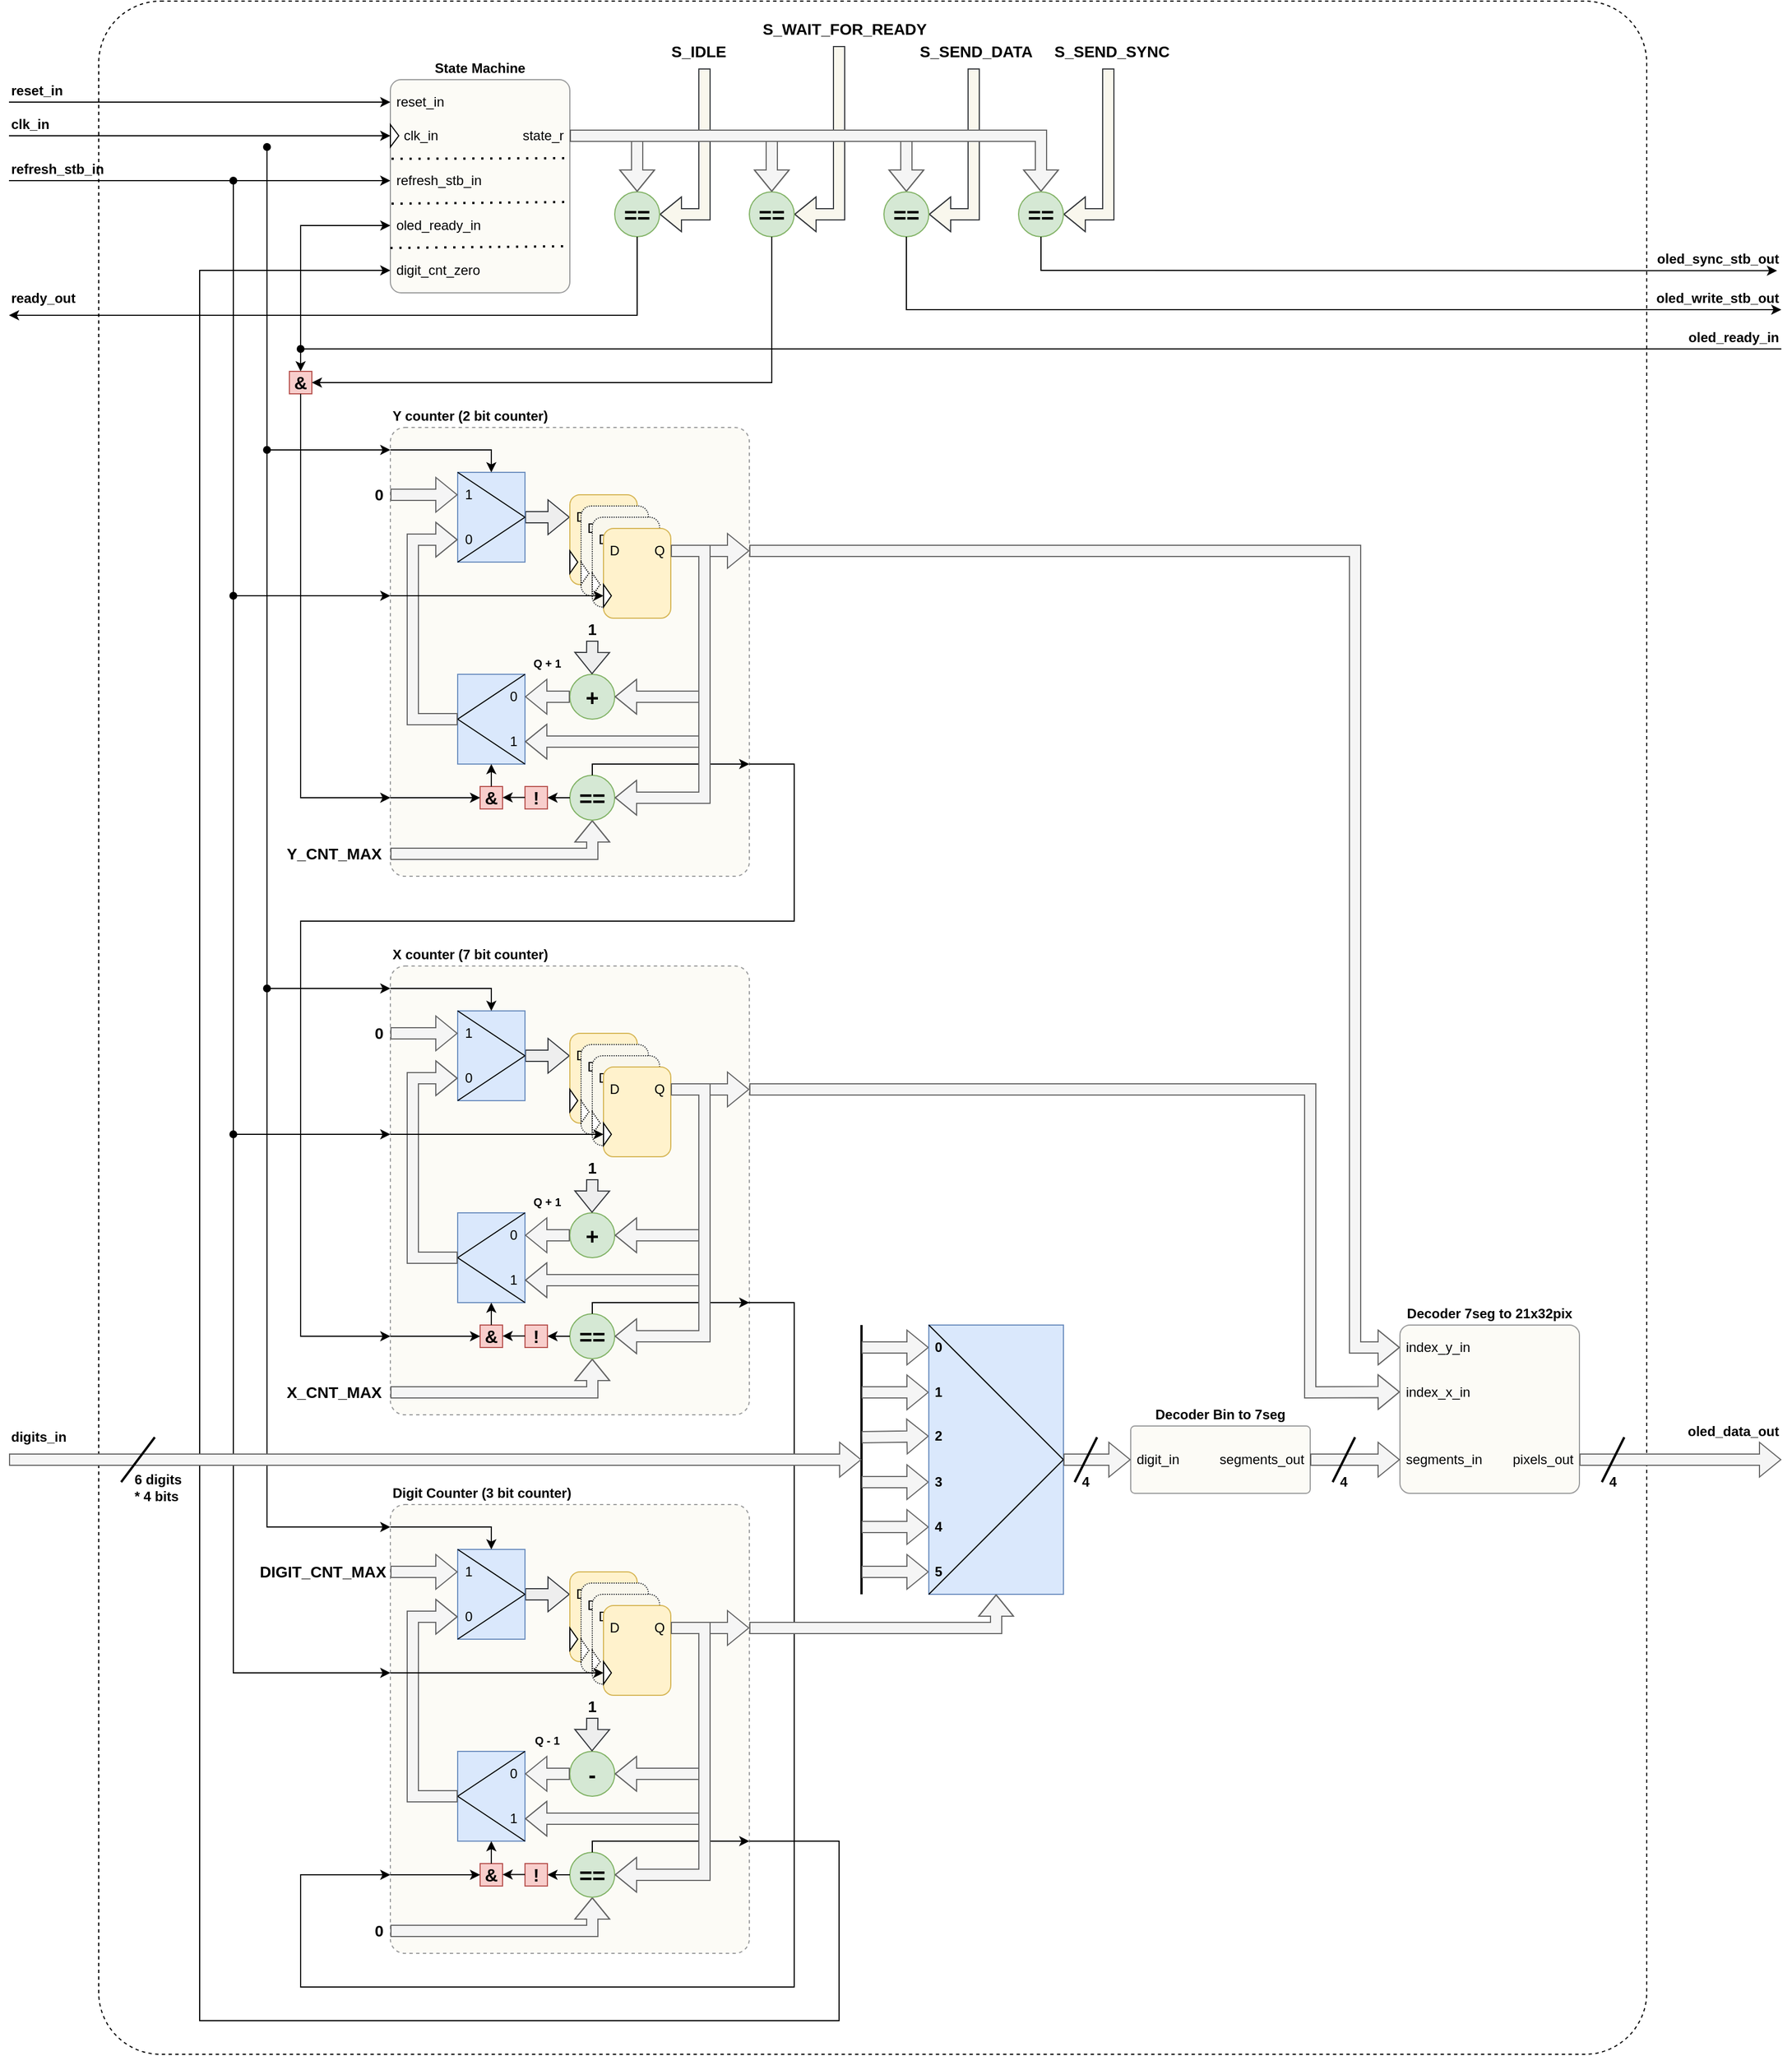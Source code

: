 <mxfile version="24.7.17">
  <diagram name="Page-1" id="R4XA7tSctUNUyfBh0-gc">
    <mxGraphModel dx="1803" dy="1920" grid="1" gridSize="10" guides="1" tooltips="1" connect="1" arrows="1" fold="1" page="1" pageScale="1" pageWidth="1100" pageHeight="850" math="0" shadow="0">
      <root>
        <mxCell id="0" />
        <mxCell id="1" parent="0" />
        <mxCell id="N2AeWxbCF-KmBluBuhV4-342" value="" style="endArrow=classic;html=1;rounded=0;entryX=0;entryY=0.5;entryDx=0;entryDy=0;" edge="1" parent="1" target="N2AeWxbCF-KmBluBuhV4-345">
          <mxGeometry width="50" height="50" relative="1" as="geometry">
            <mxPoint x="720" y="960" as="sourcePoint" />
            <mxPoint x="230" y="-360" as="targetPoint" />
            <Array as="points">
              <mxPoint x="800" y="960" />
              <mxPoint x="800" y="1120" />
              <mxPoint x="230" y="1120" />
              <mxPoint x="230" y="-440" />
            </Array>
          </mxGeometry>
        </mxCell>
        <mxCell id="N2AeWxbCF-KmBluBuhV4-74" value="" style="shape=flexArrow;endArrow=classic;html=1;rounded=0;fillColor=#f5f5f5;strokeColor=#666666;exitX=1;exitY=0.5;exitDx=0;exitDy=0;entryX=0.5;entryY=0;entryDx=0;entryDy=0;" edge="1" parent="1" source="yHmjnMltrz2Mrqiuffwt-80" target="yHmjnMltrz2Mrqiuffwt-132">
          <mxGeometry width="50" height="50" relative="1" as="geometry">
            <mxPoint x="720" y="-520" as="sourcePoint" />
            <mxPoint x="939.66" y="-460" as="targetPoint" />
            <Array as="points">
              <mxPoint x="860" y="-560" />
            </Array>
          </mxGeometry>
        </mxCell>
        <mxCell id="N2AeWxbCF-KmBluBuhV4-49" value="" style="shape=flexArrow;endArrow=classic;html=1;rounded=0;fillColor=#f9f7ed;strokeColor=#36393d;entryX=1;entryY=0.5;entryDx=0;entryDy=0;" edge="1" parent="1">
          <mxGeometry width="50" height="50" relative="1" as="geometry">
            <mxPoint x="920" y="-620" as="sourcePoint" />
            <mxPoint x="880" y="-490" as="targetPoint" />
            <Array as="points">
              <mxPoint x="920" y="-490" />
            </Array>
          </mxGeometry>
        </mxCell>
        <mxCell id="N2AeWxbCF-KmBluBuhV4-48" value="" style="shape=flexArrow;endArrow=classic;html=1;rounded=0;fillColor=#f9f7ed;strokeColor=#36393d;entryX=1;entryY=0.5;entryDx=0;entryDy=0;" edge="1" parent="1">
          <mxGeometry width="50" height="50" relative="1" as="geometry">
            <mxPoint x="800" y="-640" as="sourcePoint" />
            <mxPoint x="760" y="-490" as="targetPoint" />
            <Array as="points">
              <mxPoint x="800" y="-490" />
            </Array>
          </mxGeometry>
        </mxCell>
        <mxCell id="yHmjnMltrz2Mrqiuffwt-136" value="" style="shape=flexArrow;endArrow=classic;html=1;rounded=0;fillColor=#f9f7ed;strokeColor=#36393d;entryX=1;entryY=0.5;entryDx=0;entryDy=0;" parent="1" edge="1" target="yHmjnMltrz2Mrqiuffwt-31">
          <mxGeometry width="50" height="50" relative="1" as="geometry">
            <mxPoint x="680" y="-620" as="sourcePoint" />
            <mxPoint x="835.0" y="-470" as="targetPoint" />
            <Array as="points">
              <mxPoint x="680" y="-490" />
            </Array>
          </mxGeometry>
        </mxCell>
        <mxCell id="yHmjnMltrz2Mrqiuffwt-1" value="" style="rounded=1;whiteSpace=wrap;html=1;fillColor=none;dashed=1;arcSize=4;" parent="1" vertex="1">
          <mxGeometry x="140" y="-680" width="1380" height="1830" as="geometry" />
        </mxCell>
        <mxCell id="yHmjnMltrz2Mrqiuffwt-13" value="reset_in" style="text;html=1;align=left;verticalAlign=middle;whiteSpace=wrap;rounded=0;fontStyle=1" parent="1" vertex="1">
          <mxGeometry x="60" y="-610" width="50" height="20" as="geometry" />
        </mxCell>
        <mxCell id="yHmjnMltrz2Mrqiuffwt-14" value="clk_in" style="text;html=1;align=left;verticalAlign=middle;whiteSpace=wrap;rounded=0;fontStyle=1" parent="1" vertex="1">
          <mxGeometry x="60" y="-580" width="35" height="20" as="geometry" />
        </mxCell>
        <mxCell id="yHmjnMltrz2Mrqiuffwt-15" value="" style="endArrow=classic;html=1;rounded=0;exitX=0;exitY=1;exitDx=0;exitDy=0;entryX=0;entryY=0.5;entryDx=0;entryDy=0;" parent="1" source="yHmjnMltrz2Mrqiuffwt-13" edge="1" target="yHmjnMltrz2Mrqiuffwt-77">
          <mxGeometry width="50" height="50" relative="1" as="geometry">
            <mxPoint x="520" y="-360" as="sourcePoint" />
            <mxPoint x="420" y="-550" as="targetPoint" />
          </mxGeometry>
        </mxCell>
        <mxCell id="yHmjnMltrz2Mrqiuffwt-16" value="" style="endArrow=classic;html=1;rounded=0;exitX=0;exitY=1;exitDx=0;exitDy=0;entryX=0;entryY=0.5;entryDx=0;entryDy=0;" parent="1" edge="1" target="yHmjnMltrz2Mrqiuffwt-78" source="yHmjnMltrz2Mrqiuffwt-14">
          <mxGeometry width="50" height="50" relative="1" as="geometry">
            <mxPoint x="120" y="-520" as="sourcePoint" />
            <mxPoint x="420" y="-520" as="targetPoint" />
          </mxGeometry>
        </mxCell>
        <mxCell id="yHmjnMltrz2Mrqiuffwt-21" value="refresh_stb_in" style="text;html=1;align=left;verticalAlign=middle;whiteSpace=wrap;rounded=0;fontStyle=1" parent="1" vertex="1">
          <mxGeometry x="60" y="-540" width="80" height="20" as="geometry" />
        </mxCell>
        <mxCell id="yHmjnMltrz2Mrqiuffwt-22" value="" style="endArrow=classic;html=1;rounded=0;entryX=0;entryY=0.5;entryDx=0;entryDy=0;exitX=0;exitY=1;exitDx=0;exitDy=0;" parent="1" edge="1" target="yHmjnMltrz2Mrqiuffwt-97" source="yHmjnMltrz2Mrqiuffwt-21">
          <mxGeometry width="50" height="50" relative="1" as="geometry">
            <mxPoint x="120" y="-480" as="sourcePoint" />
            <mxPoint x="420" y="-480" as="targetPoint" />
          </mxGeometry>
        </mxCell>
        <mxCell id="yHmjnMltrz2Mrqiuffwt-25" value="ready_out" style="text;html=1;align=left;verticalAlign=middle;whiteSpace=wrap;rounded=0;fontStyle=1" parent="1" vertex="1">
          <mxGeometry x="60" y="-430" width="80" height="30" as="geometry" />
        </mxCell>
        <mxCell id="yHmjnMltrz2Mrqiuffwt-31" value="&lt;font size=&quot;1&quot; style=&quot;&quot;&gt;&lt;b style=&quot;font-size: 20px;&quot;&gt;==&lt;/b&gt;&lt;/font&gt;" style="ellipse;whiteSpace=wrap;html=1;aspect=fixed;fillColor=#d5e8d4;strokeColor=#82b366;" parent="1" vertex="1">
          <mxGeometry x="600" y="-510" width="40" height="40" as="geometry" />
        </mxCell>
        <mxCell id="yHmjnMltrz2Mrqiuffwt-34" value="S_SEND_SYNC" style="text;html=1;align=left;verticalAlign=middle;whiteSpace=wrap;rounded=0;fontStyle=1;fontSize=14;" parent="1" vertex="1">
          <mxGeometry x="990" y="-655" width="95" height="40" as="geometry" />
        </mxCell>
        <mxCell id="yHmjnMltrz2Mrqiuffwt-36" value="digits_in" style="text;html=1;align=left;verticalAlign=middle;whiteSpace=wrap;rounded=0;fontStyle=1" parent="1" vertex="1">
          <mxGeometry x="60" y="580" width="60" height="40" as="geometry" />
        </mxCell>
        <mxCell id="yHmjnMltrz2Mrqiuffwt-56" value="&lt;font size=&quot;1&quot; style=&quot;&quot;&gt;&lt;b style=&quot;font-size: 20px;&quot;&gt;==&lt;/b&gt;&lt;/font&gt;" style="ellipse;whiteSpace=wrap;html=1;aspect=fixed;fillColor=#d5e8d4;strokeColor=#82b366;" parent="1" vertex="1">
          <mxGeometry x="720" y="-510" width="40" height="40" as="geometry" />
        </mxCell>
        <mxCell id="yHmjnMltrz2Mrqiuffwt-59" value="S_SEND_DATA" style="text;html=1;align=left;verticalAlign=middle;whiteSpace=wrap;rounded=0;fontStyle=1;fontSize=14;" parent="1" vertex="1">
          <mxGeometry x="870" y="-645" width="100" height="20" as="geometry" />
        </mxCell>
        <mxCell id="yHmjnMltrz2Mrqiuffwt-68" value="oled_ready_in" style="text;html=1;align=right;verticalAlign=middle;whiteSpace=wrap;rounded=0;fontStyle=1" parent="1" vertex="1">
          <mxGeometry x="1520" y="-390" width="120" height="20" as="geometry" />
        </mxCell>
        <mxCell id="yHmjnMltrz2Mrqiuffwt-69" value="oled_write_stb_out" style="text;html=1;align=right;verticalAlign=middle;whiteSpace=wrap;rounded=0;fontStyle=1" parent="1" vertex="1">
          <mxGeometry x="1520" y="-425" width="120" height="20" as="geometry" />
        </mxCell>
        <mxCell id="yHmjnMltrz2Mrqiuffwt-70" value="oled_sync_stb_out" style="text;html=1;align=right;verticalAlign=middle;whiteSpace=wrap;rounded=0;fontStyle=1" parent="1" vertex="1">
          <mxGeometry x="1520" y="-460" width="120" height="20" as="geometry" />
        </mxCell>
        <mxCell id="yHmjnMltrz2Mrqiuffwt-71" value="oled_data_out" style="text;html=1;align=right;verticalAlign=middle;whiteSpace=wrap;rounded=0;fontStyle=1" parent="1" vertex="1">
          <mxGeometry x="1540" y="580" width="100" height="30" as="geometry" />
        </mxCell>
        <mxCell id="yHmjnMltrz2Mrqiuffwt-131" value="S_IDLE" style="text;html=1;align=center;verticalAlign=middle;whiteSpace=wrap;rounded=0;fontStyle=1;fontSize=14;" parent="1" vertex="1">
          <mxGeometry x="640" y="-645" width="70" height="20" as="geometry" />
        </mxCell>
        <mxCell id="yHmjnMltrz2Mrqiuffwt-132" value="&lt;font size=&quot;1&quot; style=&quot;&quot;&gt;&lt;b style=&quot;font-size: 20px;&quot;&gt;==&lt;/b&gt;&lt;/font&gt;" style="ellipse;whiteSpace=wrap;html=1;aspect=fixed;fillColor=#d5e8d4;strokeColor=#82b366;" parent="1" vertex="1">
          <mxGeometry x="840" y="-510" width="40" height="40" as="geometry" />
        </mxCell>
        <mxCell id="N2AeWxbCF-KmBluBuhV4-42" value="" style="shape=flexArrow;endArrow=classic;html=1;rounded=0;exitX=1;exitY=0.5;exitDx=0;exitDy=0;fillColor=#f5f5f5;strokeColor=#666666;entryX=0;entryY=0.5;entryDx=0;entryDy=0;" edge="1" parent="1" source="N2AeWxbCF-KmBluBuhV4-24" target="N2AeWxbCF-KmBluBuhV4-33">
          <mxGeometry width="50" height="50" relative="1" as="geometry">
            <mxPoint x="1020" y="765" as="sourcePoint" />
            <mxPoint x="1240" y="670" as="targetPoint" />
          </mxGeometry>
        </mxCell>
        <mxCell id="N2AeWxbCF-KmBluBuhV4-45" value="6 digits * 4 bits" style="text;html=1;align=left;verticalAlign=middle;whiteSpace=wrap;rounded=0;fontStyle=1" vertex="1" parent="1">
          <mxGeometry x="170" y="630" width="50" height="30" as="geometry" />
        </mxCell>
        <mxCell id="N2AeWxbCF-KmBluBuhV4-46" value="" style="shape=flexArrow;endArrow=classic;html=1;rounded=0;fillColor=#f5f5f5;strokeColor=#666666;exitX=1;exitY=0.5;exitDx=0;exitDy=0;" edge="1" parent="1" source="yHmjnMltrz2Mrqiuffwt-80">
          <mxGeometry width="50" height="50" relative="1" as="geometry">
            <mxPoint x="619.66" y="-500" as="sourcePoint" />
            <mxPoint x="620" y="-510" as="targetPoint" />
            <Array as="points">
              <mxPoint x="620" y="-560" />
            </Array>
          </mxGeometry>
        </mxCell>
        <mxCell id="N2AeWxbCF-KmBluBuhV4-50" value="" style="shape=flexArrow;endArrow=classic;html=1;rounded=0;fillColor=#f5f5f5;strokeColor=#666666;exitX=1;exitY=0.5;exitDx=0;exitDy=0;" edge="1" parent="1" source="yHmjnMltrz2Mrqiuffwt-80">
          <mxGeometry width="50" height="50" relative="1" as="geometry">
            <mxPoint x="720" y="-520" as="sourcePoint" />
            <mxPoint x="740" y="-510" as="targetPoint" />
            <Array as="points">
              <mxPoint x="740" y="-560" />
            </Array>
          </mxGeometry>
        </mxCell>
        <mxCell id="yHmjnMltrz2Mrqiuffwt-62" value="" style="shape=flexArrow;endArrow=classic;html=1;rounded=0;exitX=1;exitY=0.5;exitDx=0;exitDy=0;fillColor=#f5f5f5;strokeColor=#666666;entryX=0.5;entryY=0;entryDx=0;entryDy=0;" parent="1" source="yHmjnMltrz2Mrqiuffwt-80" target="N2AeWxbCF-KmBluBuhV4-71" edge="1">
          <mxGeometry width="50" height="50" relative="1" as="geometry">
            <mxPoint x="700" y="-510" as="sourcePoint" />
            <mxPoint x="1120" y="-480" as="targetPoint" />
            <Array as="points">
              <mxPoint x="980" y="-560" />
            </Array>
          </mxGeometry>
        </mxCell>
        <mxCell id="N2AeWxbCF-KmBluBuhV4-52" value="" style="group" vertex="1" connectable="0" parent="1">
          <mxGeometry x="1060" y="570" width="160" height="80" as="geometry" />
        </mxCell>
        <mxCell id="N2AeWxbCF-KmBluBuhV4-19" value="" style="rounded=1;whiteSpace=wrap;html=1;fillColor=#f9f7ed;strokeColor=#36393d;opacity=50;container=0;perimeterSpacing=0;arcSize=6;" vertex="1" parent="N2AeWxbCF-KmBluBuhV4-52">
          <mxGeometry y="20" width="160" height="60" as="geometry" />
        </mxCell>
        <mxCell id="N2AeWxbCF-KmBluBuhV4-20" value="Decoder Bin to 7seg" style="text;html=1;align=center;verticalAlign=middle;whiteSpace=wrap;rounded=0;container=0;fontStyle=1" vertex="1" parent="N2AeWxbCF-KmBluBuhV4-52">
          <mxGeometry width="160" height="20" as="geometry" />
        </mxCell>
        <mxCell id="N2AeWxbCF-KmBluBuhV4-21" value="&amp;nbsp;digit_in" style="text;html=1;align=left;verticalAlign=middle;whiteSpace=wrap;rounded=0;container=0;" vertex="1" parent="N2AeWxbCF-KmBluBuhV4-52">
          <mxGeometry y="40" width="60" height="20" as="geometry" />
        </mxCell>
        <mxCell id="N2AeWxbCF-KmBluBuhV4-24" value="segments_out&amp;nbsp;" style="text;html=1;align=right;verticalAlign=middle;whiteSpace=wrap;rounded=0;container=0;" vertex="1" parent="N2AeWxbCF-KmBluBuhV4-52">
          <mxGeometry x="100" y="40" width="60" height="20" as="geometry" />
        </mxCell>
        <mxCell id="N2AeWxbCF-KmBluBuhV4-53" value="" style="endArrow=none;html=1;rounded=0;fontSize=11;strokeWidth=2;" edge="1" parent="1">
          <mxGeometry width="50" height="50" relative="1" as="geometry">
            <mxPoint x="820" y="740" as="sourcePoint" />
            <mxPoint x="820" y="500" as="targetPoint" />
          </mxGeometry>
        </mxCell>
        <mxCell id="N2AeWxbCF-KmBluBuhV4-54" value="" style="shape=flexArrow;endArrow=classic;html=1;rounded=0;fillColor=#f5f5f5;strokeColor=#666666;" edge="1" parent="1">
          <mxGeometry width="50" height="50" relative="1" as="geometry">
            <mxPoint x="820" y="520" as="sourcePoint" />
            <mxPoint x="880" y="520" as="targetPoint" />
          </mxGeometry>
        </mxCell>
        <mxCell id="N2AeWxbCF-KmBluBuhV4-55" value="" style="shape=flexArrow;endArrow=classic;html=1;rounded=0;fillColor=#f5f5f5;strokeColor=#666666;" edge="1" parent="1">
          <mxGeometry width="50" height="50" relative="1" as="geometry">
            <mxPoint x="820" y="560" as="sourcePoint" />
            <mxPoint x="880" y="560" as="targetPoint" />
          </mxGeometry>
        </mxCell>
        <mxCell id="N2AeWxbCF-KmBluBuhV4-56" value="" style="shape=flexArrow;endArrow=classic;html=1;rounded=0;fillColor=#f5f5f5;strokeColor=#666666;" edge="1" parent="1">
          <mxGeometry width="50" height="50" relative="1" as="geometry">
            <mxPoint x="820" y="600" as="sourcePoint" />
            <mxPoint x="880" y="599.01" as="targetPoint" />
          </mxGeometry>
        </mxCell>
        <mxCell id="N2AeWxbCF-KmBluBuhV4-57" value="" style="shape=flexArrow;endArrow=classic;html=1;rounded=0;fillColor=#f5f5f5;strokeColor=#666666;" edge="1" parent="1">
          <mxGeometry width="50" height="50" relative="1" as="geometry">
            <mxPoint x="820" y="640" as="sourcePoint" />
            <mxPoint x="880" y="640" as="targetPoint" />
          </mxGeometry>
        </mxCell>
        <mxCell id="N2AeWxbCF-KmBluBuhV4-58" value="" style="shape=flexArrow;endArrow=classic;html=1;rounded=0;fillColor=#f5f5f5;strokeColor=#666666;" edge="1" parent="1">
          <mxGeometry width="50" height="50" relative="1" as="geometry">
            <mxPoint x="820" y="680" as="sourcePoint" />
            <mxPoint x="880" y="680" as="targetPoint" />
          </mxGeometry>
        </mxCell>
        <mxCell id="N2AeWxbCF-KmBluBuhV4-59" value="" style="shape=flexArrow;endArrow=classic;html=1;rounded=0;fillColor=#f5f5f5;strokeColor=#666666;" edge="1" parent="1">
          <mxGeometry width="50" height="50" relative="1" as="geometry">
            <mxPoint x="820" y="720" as="sourcePoint" />
            <mxPoint x="880" y="720" as="targetPoint" />
          </mxGeometry>
        </mxCell>
        <mxCell id="1_nh3ZOcjal8TI4YxW9p-54" value="" style="rounded=0;whiteSpace=wrap;html=1;fillColor=#dae8fc;strokeColor=#6c8ebf;container=0;" parent="1" vertex="1">
          <mxGeometry x="880" y="500" width="120" height="240" as="geometry" />
        </mxCell>
        <mxCell id="1_nh3ZOcjal8TI4YxW9p-55" value="" style="endArrow=none;html=1;rounded=0;exitX=0;exitY=0;exitDx=0;exitDy=0;entryX=1;entryY=0.5;entryDx=0;entryDy=0;" parent="1" edge="1" target="1_nh3ZOcjal8TI4YxW9p-54">
          <mxGeometry width="50" height="50" relative="1" as="geometry">
            <mxPoint x="880" y="500" as="sourcePoint" />
            <mxPoint x="960" y="600" as="targetPoint" />
          </mxGeometry>
        </mxCell>
        <mxCell id="1_nh3ZOcjal8TI4YxW9p-56" value="" style="endArrow=none;html=1;rounded=0;exitX=0;exitY=1;exitDx=0;exitDy=0;entryX=1;entryY=0.5;entryDx=0;entryDy=0;" parent="1" source="1_nh3ZOcjal8TI4YxW9p-54" target="1_nh3ZOcjal8TI4YxW9p-54" edge="1">
          <mxGeometry width="50" height="50" relative="1" as="geometry">
            <mxPoint x="986.667" y="350" as="sourcePoint" />
            <mxPoint x="1053.333" y="225" as="targetPoint" />
          </mxGeometry>
        </mxCell>
        <mxCell id="N2AeWxbCF-KmBluBuhV4-61" value="&amp;nbsp;0" style="text;html=1;align=left;verticalAlign=middle;whiteSpace=wrap;rounded=0;fontStyle=1" vertex="1" parent="1">
          <mxGeometry x="880" y="510" width="40" height="20" as="geometry" />
        </mxCell>
        <mxCell id="N2AeWxbCF-KmBluBuhV4-62" value="&amp;nbsp;1" style="text;html=1;align=left;verticalAlign=middle;whiteSpace=wrap;rounded=0;fontStyle=1" vertex="1" parent="1">
          <mxGeometry x="880" y="550" width="40" height="20" as="geometry" />
        </mxCell>
        <mxCell id="N2AeWxbCF-KmBluBuhV4-63" value="&amp;nbsp;2" style="text;html=1;align=left;verticalAlign=middle;whiteSpace=wrap;rounded=0;fontStyle=1" vertex="1" parent="1">
          <mxGeometry x="880" y="589.35" width="40" height="20" as="geometry" />
        </mxCell>
        <mxCell id="N2AeWxbCF-KmBluBuhV4-64" value="&amp;nbsp;3" style="text;html=1;align=left;verticalAlign=middle;whiteSpace=wrap;rounded=0;fontStyle=1" vertex="1" parent="1">
          <mxGeometry x="880" y="630" width="40" height="20" as="geometry" />
        </mxCell>
        <mxCell id="N2AeWxbCF-KmBluBuhV4-65" value="&amp;nbsp;4" style="text;html=1;align=left;verticalAlign=middle;whiteSpace=wrap;rounded=0;fontStyle=1" vertex="1" parent="1">
          <mxGeometry x="880" y="670" width="40" height="20" as="geometry" />
        </mxCell>
        <mxCell id="N2AeWxbCF-KmBluBuhV4-66" value="&amp;nbsp;5" style="text;html=1;align=left;verticalAlign=middle;whiteSpace=wrap;rounded=0;fontStyle=1" vertex="1" parent="1">
          <mxGeometry x="880" y="710" width="40" height="20" as="geometry" />
        </mxCell>
        <mxCell id="N2AeWxbCF-KmBluBuhV4-67" value="" style="shape=flexArrow;endArrow=classic;html=1;rounded=0;fillColor=#f5f5f5;strokeColor=#666666;" edge="1" parent="1">
          <mxGeometry width="50" height="50" relative="1" as="geometry">
            <mxPoint x="1000" y="620" as="sourcePoint" />
            <mxPoint x="1060" y="620" as="targetPoint" />
          </mxGeometry>
        </mxCell>
        <mxCell id="N2AeWxbCF-KmBluBuhV4-68" value="" style="endArrow=none;html=1;rounded=0;fontSize=11;strokeWidth=2;" edge="1" parent="1">
          <mxGeometry width="50" height="50" relative="1" as="geometry">
            <mxPoint x="1010" y="640" as="sourcePoint" />
            <mxPoint x="1030" y="600" as="targetPoint" />
          </mxGeometry>
        </mxCell>
        <mxCell id="N2AeWxbCF-KmBluBuhV4-69" value="4" style="text;html=1;align=center;verticalAlign=middle;whiteSpace=wrap;rounded=0;fontStyle=1" vertex="1" parent="1">
          <mxGeometry x="1010" y="630" width="20" height="20" as="geometry" />
        </mxCell>
        <mxCell id="N2AeWxbCF-KmBluBuhV4-70" value="" style="shape=flexArrow;endArrow=classic;html=1;rounded=0;fillColor=#f9f7ed;strokeColor=#36393d;entryX=1;entryY=0.5;entryDx=0;entryDy=0;" edge="1" parent="1">
          <mxGeometry width="50" height="50" relative="1" as="geometry">
            <mxPoint x="1040" y="-620" as="sourcePoint" />
            <mxPoint x="1000" y="-490" as="targetPoint" />
            <Array as="points">
              <mxPoint x="1040" y="-490" />
            </Array>
          </mxGeometry>
        </mxCell>
        <mxCell id="N2AeWxbCF-KmBluBuhV4-71" value="&lt;font size=&quot;1&quot; style=&quot;&quot;&gt;&lt;b style=&quot;font-size: 20px;&quot;&gt;==&lt;/b&gt;&lt;/font&gt;" style="ellipse;whiteSpace=wrap;html=1;aspect=fixed;fillColor=#d5e8d4;strokeColor=#82b366;" vertex="1" parent="1">
          <mxGeometry x="960" y="-510" width="40" height="40" as="geometry" />
        </mxCell>
        <mxCell id="N2AeWxbCF-KmBluBuhV4-73" value="S_WAIT_FOR_READY" style="text;html=1;align=left;verticalAlign=middle;whiteSpace=wrap;rounded=0;fontStyle=1;fontSize=14;" vertex="1" parent="1">
          <mxGeometry x="730" y="-665" width="120" height="20" as="geometry" />
        </mxCell>
        <mxCell id="N2AeWxbCF-KmBluBuhV4-140" value="Y counter (2 bit counter)" style="text;html=1;align=left;verticalAlign=middle;whiteSpace=wrap;rounded=0;fontStyle=1" vertex="1" parent="1">
          <mxGeometry x="400" y="-320" width="170" height="20" as="geometry" />
        </mxCell>
        <mxCell id="N2AeWxbCF-KmBluBuhV4-185" value="0" style="text;html=1;align=center;verticalAlign=middle;whiteSpace=wrap;rounded=0;fontStyle=1;fontSize=14;" vertex="1" parent="1">
          <mxGeometry x="380" y="-250" width="20" height="20" as="geometry" />
        </mxCell>
        <mxCell id="N2AeWxbCF-KmBluBuhV4-186" value="Y_CNT_MAX" style="text;html=1;align=center;verticalAlign=middle;whiteSpace=wrap;rounded=0;fontStyle=1;fontSize=14;" vertex="1" parent="1">
          <mxGeometry x="300" y="70" width="100" height="20" as="geometry" />
        </mxCell>
        <mxCell id="N2AeWxbCF-KmBluBuhV4-190" value="" style="group" vertex="1" connectable="0" parent="1">
          <mxGeometry x="400" y="-300" width="320" height="400" as="geometry" />
        </mxCell>
        <mxCell id="N2AeWxbCF-KmBluBuhV4-75" value="" style="rounded=1;whiteSpace=wrap;html=1;fillColor=#f9f7ed;dashed=1;strokeColor=#36393d;opacity=50;arcSize=4;" vertex="1" parent="N2AeWxbCF-KmBluBuhV4-190">
          <mxGeometry width="320" height="400" as="geometry" />
        </mxCell>
        <mxCell id="N2AeWxbCF-KmBluBuhV4-77" value="&lt;font size=&quot;1&quot; style=&quot;&quot;&gt;&lt;b style=&quot;font-size: 20px;&quot;&gt;+&lt;/b&gt;&lt;/font&gt;" style="ellipse;whiteSpace=wrap;html=1;aspect=fixed;fillColor=#d5e8d4;strokeColor=#82b366;" vertex="1" parent="N2AeWxbCF-KmBluBuhV4-190">
          <mxGeometry x="160" y="220" width="40" height="40" as="geometry" />
        </mxCell>
        <mxCell id="N2AeWxbCF-KmBluBuhV4-79" value="" style="shape=flexArrow;endArrow=classic;html=1;rounded=0;fillColor=#eeeeee;strokeColor=#36393d;" edge="1" parent="N2AeWxbCF-KmBluBuhV4-190">
          <mxGeometry width="50" height="50" relative="1" as="geometry">
            <mxPoint x="180" y="190" as="sourcePoint" />
            <mxPoint x="179.76" y="220" as="targetPoint" />
          </mxGeometry>
        </mxCell>
        <mxCell id="N2AeWxbCF-KmBluBuhV4-80" value="1" style="text;html=1;align=center;verticalAlign=middle;whiteSpace=wrap;rounded=0;fontStyle=1;fontSize=14;" vertex="1" parent="N2AeWxbCF-KmBluBuhV4-190">
          <mxGeometry x="155" y="170" width="50" height="20" as="geometry" />
        </mxCell>
        <mxCell id="N2AeWxbCF-KmBluBuhV4-83" value="Q + 1" style="text;html=1;align=center;verticalAlign=middle;whiteSpace=wrap;rounded=0;fontSize=10;fontStyle=1" vertex="1" parent="N2AeWxbCF-KmBluBuhV4-190">
          <mxGeometry x="120" y="200" width="40" height="20" as="geometry" />
        </mxCell>
        <mxCell id="N2AeWxbCF-KmBluBuhV4-121" value="" style="group" vertex="1" connectable="0" parent="N2AeWxbCF-KmBluBuhV4-190">
          <mxGeometry x="60" y="220" width="60" height="80" as="geometry" />
        </mxCell>
        <mxCell id="N2AeWxbCF-KmBluBuhV4-122" value="" style="group" vertex="1" connectable="0" parent="N2AeWxbCF-KmBluBuhV4-121">
          <mxGeometry x="-3.553e-15" y="-7.105e-15" width="60" height="80" as="geometry" />
        </mxCell>
        <mxCell id="N2AeWxbCF-KmBluBuhV4-123" value="" style="rounded=0;whiteSpace=wrap;html=1;fillColor=#dae8fc;strokeColor=#6c8ebf;container=0;rotation=-180;" vertex="1" parent="N2AeWxbCF-KmBluBuhV4-122">
          <mxGeometry x="3.553e-15" y="7.105e-15" width="60" height="80" as="geometry" />
        </mxCell>
        <mxCell id="N2AeWxbCF-KmBluBuhV4-124" value="" style="endArrow=none;html=1;rounded=0;exitX=1;exitY=0.5;exitDx=0;exitDy=0;" edge="1" parent="N2AeWxbCF-KmBluBuhV4-122" source="N2AeWxbCF-KmBluBuhV4-123">
          <mxGeometry width="50" height="50" relative="1" as="geometry">
            <mxPoint x="10.0" y="50.0" as="sourcePoint" />
            <mxPoint x="60" y="7.105e-15" as="targetPoint" />
          </mxGeometry>
        </mxCell>
        <mxCell id="N2AeWxbCF-KmBluBuhV4-125" value="" style="endArrow=none;html=1;rounded=0;exitX=1;exitY=0.5;exitDx=0;exitDy=0;" edge="1" parent="N2AeWxbCF-KmBluBuhV4-122" source="N2AeWxbCF-KmBluBuhV4-123">
          <mxGeometry width="50" height="50" relative="1" as="geometry">
            <mxPoint x="3.553e-15" y="40.0" as="sourcePoint" />
            <mxPoint x="60" y="80" as="targetPoint" />
          </mxGeometry>
        </mxCell>
        <mxCell id="N2AeWxbCF-KmBluBuhV4-126" value="1" style="text;html=1;align=center;verticalAlign=middle;whiteSpace=wrap;rounded=0;container=0;" vertex="1" parent="N2AeWxbCF-KmBluBuhV4-122">
          <mxGeometry x="40" y="50.0" width="20" height="20" as="geometry" />
        </mxCell>
        <mxCell id="N2AeWxbCF-KmBluBuhV4-127" value="0" style="text;html=1;align=center;verticalAlign=middle;whiteSpace=wrap;rounded=0;container=0;" vertex="1" parent="N2AeWxbCF-KmBluBuhV4-122">
          <mxGeometry x="40" y="10.0" width="20" height="20" as="geometry" />
        </mxCell>
        <mxCell id="N2AeWxbCF-KmBluBuhV4-130" value="" style="shape=flexArrow;endArrow=classic;html=1;rounded=0;exitX=1;exitY=0.5;exitDx=0;exitDy=0;fillColor=#eeeeee;strokeColor=#36393d;" edge="1" parent="N2AeWxbCF-KmBluBuhV4-190" source="N2AeWxbCF-KmBluBuhV4-134">
          <mxGeometry width="50" height="50" relative="1" as="geometry">
            <mxPoint x="280" y="240" as="sourcePoint" />
            <mxPoint x="160" y="80" as="targetPoint" />
          </mxGeometry>
        </mxCell>
        <mxCell id="N2AeWxbCF-KmBluBuhV4-133" value="" style="group" vertex="1" connectable="0" parent="N2AeWxbCF-KmBluBuhV4-190">
          <mxGeometry x="60" y="40" width="60" height="80" as="geometry" />
        </mxCell>
        <mxCell id="N2AeWxbCF-KmBluBuhV4-134" value="" style="rounded=0;whiteSpace=wrap;html=1;fillColor=#dae8fc;strokeColor=#6c8ebf;container=0;" vertex="1" parent="N2AeWxbCF-KmBluBuhV4-133">
          <mxGeometry width="60" height="80" as="geometry" />
        </mxCell>
        <mxCell id="N2AeWxbCF-KmBluBuhV4-135" value="" style="endArrow=none;html=1;rounded=0;exitX=0;exitY=0;exitDx=0;exitDy=0;entryX=1;entryY=0.5;entryDx=0;entryDy=0;" edge="1" parent="N2AeWxbCF-KmBluBuhV4-133">
          <mxGeometry width="50" height="50" relative="1" as="geometry">
            <mxPoint as="sourcePoint" />
            <mxPoint x="60" y="40" as="targetPoint" />
          </mxGeometry>
        </mxCell>
        <mxCell id="N2AeWxbCF-KmBluBuhV4-136" value="" style="endArrow=none;html=1;rounded=0;exitX=0;exitY=1;exitDx=0;exitDy=0;entryX=1;entryY=0.5;entryDx=0;entryDy=0;" edge="1" parent="N2AeWxbCF-KmBluBuhV4-133" source="N2AeWxbCF-KmBluBuhV4-134" target="N2AeWxbCF-KmBluBuhV4-134">
          <mxGeometry width="50" height="50" relative="1" as="geometry">
            <mxPoint x="80" y="-60" as="sourcePoint" />
            <mxPoint x="130" y="-110" as="targetPoint" />
          </mxGeometry>
        </mxCell>
        <mxCell id="N2AeWxbCF-KmBluBuhV4-137" value="1" style="text;html=1;align=center;verticalAlign=middle;whiteSpace=wrap;rounded=0;container=0;" vertex="1" parent="N2AeWxbCF-KmBluBuhV4-133">
          <mxGeometry y="10" width="20" height="20" as="geometry" />
        </mxCell>
        <mxCell id="N2AeWxbCF-KmBluBuhV4-138" value="0" style="text;html=1;align=center;verticalAlign=middle;whiteSpace=wrap;rounded=0;container=0;" vertex="1" parent="N2AeWxbCF-KmBluBuhV4-133">
          <mxGeometry y="50" width="20" height="20" as="geometry" />
        </mxCell>
        <mxCell id="N2AeWxbCF-KmBluBuhV4-161" value="" style="group" vertex="1" connectable="0" parent="N2AeWxbCF-KmBluBuhV4-190">
          <mxGeometry x="160" y="60" width="90" height="110" as="geometry" />
        </mxCell>
        <mxCell id="N2AeWxbCF-KmBluBuhV4-90" value="" style="group" vertex="1" connectable="0" parent="N2AeWxbCF-KmBluBuhV4-161">
          <mxGeometry width="80" height="100" as="geometry" />
        </mxCell>
        <mxCell id="N2AeWxbCF-KmBluBuhV4-91" value="" style="rounded=1;whiteSpace=wrap;html=1;fillColor=#fff2cc;strokeColor=#d6b656;container=0;" vertex="1" parent="N2AeWxbCF-KmBluBuhV4-90">
          <mxGeometry width="60" height="80" as="geometry" />
        </mxCell>
        <mxCell id="N2AeWxbCF-KmBluBuhV4-92" value="" style="triangle;whiteSpace=wrap;html=1;rotation=0;container=0;" vertex="1" parent="N2AeWxbCF-KmBluBuhV4-90">
          <mxGeometry y="50" width="7.03" height="20" as="geometry" />
        </mxCell>
        <mxCell id="N2AeWxbCF-KmBluBuhV4-93" value="D" style="text;html=1;align=center;verticalAlign=middle;whiteSpace=wrap;rounded=0;container=0;" vertex="1" parent="N2AeWxbCF-KmBluBuhV4-90">
          <mxGeometry y="10" width="20" height="20" as="geometry" />
        </mxCell>
        <mxCell id="N2AeWxbCF-KmBluBuhV4-94" value="Q" style="text;html=1;align=center;verticalAlign=middle;whiteSpace=wrap;rounded=0;container=0;" vertex="1" parent="N2AeWxbCF-KmBluBuhV4-90">
          <mxGeometry x="40" y="10" width="20" height="20" as="geometry" />
        </mxCell>
        <mxCell id="N2AeWxbCF-KmBluBuhV4-151" value="" style="group" vertex="1" connectable="0" parent="N2AeWxbCF-KmBluBuhV4-90">
          <mxGeometry x="10" y="10" width="70" height="90" as="geometry" />
        </mxCell>
        <mxCell id="N2AeWxbCF-KmBluBuhV4-152" value="" style="rounded=1;whiteSpace=wrap;html=1;fillColor=#f9f7ed;strokeColor=#36393d;container=0;dashed=1;dashPattern=1 1;" vertex="1" parent="N2AeWxbCF-KmBluBuhV4-151">
          <mxGeometry width="60" height="80" as="geometry" />
        </mxCell>
        <mxCell id="N2AeWxbCF-KmBluBuhV4-153" value="" style="triangle;whiteSpace=wrap;html=1;rotation=0;container=0;dashed=1;dashPattern=1 1;" vertex="1" parent="N2AeWxbCF-KmBluBuhV4-151">
          <mxGeometry y="50" width="7.03" height="20" as="geometry" />
        </mxCell>
        <mxCell id="N2AeWxbCF-KmBluBuhV4-154" value="D" style="text;html=1;align=center;verticalAlign=middle;whiteSpace=wrap;rounded=0;container=0;" vertex="1" parent="N2AeWxbCF-KmBluBuhV4-151">
          <mxGeometry y="10" width="20" height="20" as="geometry" />
        </mxCell>
        <mxCell id="N2AeWxbCF-KmBluBuhV4-155" value="Q" style="text;html=1;align=center;verticalAlign=middle;whiteSpace=wrap;rounded=0;container=0;" vertex="1" parent="N2AeWxbCF-KmBluBuhV4-151">
          <mxGeometry x="40" y="10" width="20" height="20" as="geometry" />
        </mxCell>
        <mxCell id="N2AeWxbCF-KmBluBuhV4-156" value="" style="group" vertex="1" connectable="0" parent="N2AeWxbCF-KmBluBuhV4-161">
          <mxGeometry x="20" y="20" width="70" height="90" as="geometry" />
        </mxCell>
        <mxCell id="N2AeWxbCF-KmBluBuhV4-157" value="" style="rounded=1;whiteSpace=wrap;html=1;fillColor=#f9f7ed;strokeColor=#36393d;container=0;dashed=1;dashPattern=1 1;" vertex="1" parent="N2AeWxbCF-KmBluBuhV4-156">
          <mxGeometry width="60" height="80" as="geometry" />
        </mxCell>
        <mxCell id="N2AeWxbCF-KmBluBuhV4-158" value="" style="triangle;whiteSpace=wrap;html=1;rotation=0;container=0;dashed=1;dashPattern=1 1;" vertex="1" parent="N2AeWxbCF-KmBluBuhV4-156">
          <mxGeometry y="50" width="7.03" height="20" as="geometry" />
        </mxCell>
        <mxCell id="N2AeWxbCF-KmBluBuhV4-159" value="D" style="text;html=1;align=center;verticalAlign=middle;whiteSpace=wrap;rounded=0;container=0;" vertex="1" parent="N2AeWxbCF-KmBluBuhV4-156">
          <mxGeometry y="10" width="20" height="20" as="geometry" />
        </mxCell>
        <mxCell id="N2AeWxbCF-KmBluBuhV4-160" value="Q" style="text;html=1;align=center;verticalAlign=middle;whiteSpace=wrap;rounded=0;container=0;" vertex="1" parent="N2AeWxbCF-KmBluBuhV4-156">
          <mxGeometry x="40" y="10" width="20" height="20" as="geometry" />
        </mxCell>
        <mxCell id="N2AeWxbCF-KmBluBuhV4-146" value="" style="group" vertex="1" connectable="0" parent="N2AeWxbCF-KmBluBuhV4-156">
          <mxGeometry x="10" y="10" width="60" height="80" as="geometry" />
        </mxCell>
        <mxCell id="N2AeWxbCF-KmBluBuhV4-147" value="" style="rounded=1;whiteSpace=wrap;html=1;fillColor=#fff2cc;strokeColor=#d6b656;container=0;" vertex="1" parent="N2AeWxbCF-KmBluBuhV4-146">
          <mxGeometry width="60" height="80" as="geometry" />
        </mxCell>
        <mxCell id="N2AeWxbCF-KmBluBuhV4-148" value="" style="triangle;whiteSpace=wrap;html=1;rotation=0;container=0;" vertex="1" parent="N2AeWxbCF-KmBluBuhV4-146">
          <mxGeometry y="50" width="7.03" height="20" as="geometry" />
        </mxCell>
        <mxCell id="N2AeWxbCF-KmBluBuhV4-149" value="D" style="text;html=1;align=center;verticalAlign=middle;whiteSpace=wrap;rounded=0;container=0;" vertex="1" parent="N2AeWxbCF-KmBluBuhV4-146">
          <mxGeometry y="10" width="20" height="20" as="geometry" />
        </mxCell>
        <mxCell id="N2AeWxbCF-KmBluBuhV4-150" value="Q" style="text;html=1;align=center;verticalAlign=middle;whiteSpace=wrap;rounded=0;container=0;" vertex="1" parent="N2AeWxbCF-KmBluBuhV4-146">
          <mxGeometry x="40" y="10" width="20" height="20" as="geometry" />
        </mxCell>
        <mxCell id="N2AeWxbCF-KmBluBuhV4-162" value="" style="shape=flexArrow;endArrow=classic;html=1;rounded=0;fillColor=#f5f5f5;strokeColor=#666666;" edge="1" parent="N2AeWxbCF-KmBluBuhV4-190">
          <mxGeometry width="50" height="50" relative="1" as="geometry">
            <mxPoint x="250" y="110.0" as="sourcePoint" />
            <mxPoint x="320" y="110" as="targetPoint" />
          </mxGeometry>
        </mxCell>
        <mxCell id="N2AeWxbCF-KmBluBuhV4-164" value="" style="shape=flexArrow;endArrow=classic;html=1;rounded=0;fillColor=#f5f5f5;strokeColor=#666666;entryX=0.5;entryY=1;entryDx=0;entryDy=0;" edge="1" parent="N2AeWxbCF-KmBluBuhV4-190" target="N2AeWxbCF-KmBluBuhV4-177">
          <mxGeometry width="50" height="50" relative="1" as="geometry">
            <mxPoint y="380" as="sourcePoint" />
            <mxPoint x="160" y="430" as="targetPoint" />
            <Array as="points">
              <mxPoint x="180" y="380" />
            </Array>
          </mxGeometry>
        </mxCell>
        <mxCell id="N2AeWxbCF-KmBluBuhV4-165" value="" style="shape=flexArrow;endArrow=classic;html=1;rounded=0;fillColor=#f5f5f5;strokeColor=#666666;entryX=1;entryY=0.5;entryDx=0;entryDy=0;" edge="1" parent="N2AeWxbCF-KmBluBuhV4-190" target="N2AeWxbCF-KmBluBuhV4-77">
          <mxGeometry width="50" height="50" relative="1" as="geometry">
            <mxPoint x="250" y="110" as="sourcePoint" />
            <mxPoint x="240" y="240" as="targetPoint" />
            <Array as="points">
              <mxPoint x="280" y="110" />
              <mxPoint x="280" y="240" />
            </Array>
          </mxGeometry>
        </mxCell>
        <mxCell id="N2AeWxbCF-KmBluBuhV4-167" value="" style="shape=flexArrow;endArrow=classic;html=1;rounded=0;fillColor=#f5f5f5;strokeColor=#666666;exitX=1;exitY=0.5;exitDx=0;exitDy=0;entryX=0;entryY=0.5;entryDx=0;entryDy=0;" edge="1" parent="N2AeWxbCF-KmBluBuhV4-190" source="N2AeWxbCF-KmBluBuhV4-123" target="N2AeWxbCF-KmBluBuhV4-138">
          <mxGeometry width="50" height="50" relative="1" as="geometry">
            <mxPoint x="70" y="340" as="sourcePoint" />
            <mxPoint x="-60" y="350" as="targetPoint" />
            <Array as="points">
              <mxPoint x="20" y="260" />
              <mxPoint x="20" y="100" />
            </Array>
          </mxGeometry>
        </mxCell>
        <mxCell id="N2AeWxbCF-KmBluBuhV4-168" value="" style="shape=flexArrow;endArrow=classic;html=1;rounded=0;fillColor=#f5f5f5;strokeColor=#666666;entryX=0;entryY=0.5;entryDx=0;entryDy=0;" edge="1" parent="N2AeWxbCF-KmBluBuhV4-190">
          <mxGeometry width="50" height="50" relative="1" as="geometry">
            <mxPoint y="60" as="sourcePoint" />
            <mxPoint x="60" y="60" as="targetPoint" />
          </mxGeometry>
        </mxCell>
        <mxCell id="N2AeWxbCF-KmBluBuhV4-175" value="" style="endArrow=classic;html=1;rounded=0;entryX=0.5;entryY=0;entryDx=0;entryDy=0;" edge="1" parent="N2AeWxbCF-KmBluBuhV4-190" target="N2AeWxbCF-KmBluBuhV4-134">
          <mxGeometry width="50" height="50" relative="1" as="geometry">
            <mxPoint y="20" as="sourcePoint" />
            <mxPoint x="380" y="160" as="targetPoint" />
            <Array as="points">
              <mxPoint x="90" y="20" />
            </Array>
          </mxGeometry>
        </mxCell>
        <mxCell id="N2AeWxbCF-KmBluBuhV4-177" value="&lt;font size=&quot;1&quot; style=&quot;&quot;&gt;&lt;b style=&quot;font-size: 20px;&quot;&gt;==&lt;/b&gt;&lt;/font&gt;" style="ellipse;whiteSpace=wrap;html=1;aspect=fixed;fillColor=#d5e8d4;strokeColor=#82b366;" vertex="1" parent="N2AeWxbCF-KmBluBuhV4-190">
          <mxGeometry x="160" y="310" width="40" height="40" as="geometry" />
        </mxCell>
        <mxCell id="N2AeWxbCF-KmBluBuhV4-178" value="" style="endArrow=classic;html=1;rounded=0;" edge="1" parent="N2AeWxbCF-KmBluBuhV4-190">
          <mxGeometry width="50" height="50" relative="1" as="geometry">
            <mxPoint y="150" as="sourcePoint" />
            <mxPoint x="190" y="150" as="targetPoint" />
          </mxGeometry>
        </mxCell>
        <mxCell id="N2AeWxbCF-KmBluBuhV4-179" value="" style="endArrow=classic;html=1;rounded=0;exitX=0;exitY=0.5;exitDx=0;exitDy=0;entryX=1;entryY=0.5;entryDx=0;entryDy=0;" edge="1" parent="N2AeWxbCF-KmBluBuhV4-190" source="N2AeWxbCF-KmBluBuhV4-177" target="N2AeWxbCF-KmBluBuhV4-191">
          <mxGeometry width="50" height="50" relative="1" as="geometry">
            <mxPoint x="90" y="360" as="sourcePoint" />
            <mxPoint x="150" y="330" as="targetPoint" />
          </mxGeometry>
        </mxCell>
        <mxCell id="N2AeWxbCF-KmBluBuhV4-181" value="" style="shape=flexArrow;endArrow=classic;html=1;rounded=0;fillColor=#f5f5f5;strokeColor=#666666;entryX=1;entryY=0.5;entryDx=0;entryDy=0;" edge="1" parent="N2AeWxbCF-KmBluBuhV4-190">
          <mxGeometry width="50" height="50" relative="1" as="geometry">
            <mxPoint x="250" y="110" as="sourcePoint" />
            <mxPoint x="120" y="280" as="targetPoint" />
            <Array as="points">
              <mxPoint x="280" y="110" />
              <mxPoint x="280" y="280" />
            </Array>
          </mxGeometry>
        </mxCell>
        <mxCell id="N2AeWxbCF-KmBluBuhV4-182" value="" style="shape=flexArrow;endArrow=classic;html=1;rounded=0;fillColor=#f5f5f5;strokeColor=#666666;exitX=0;exitY=0.5;exitDx=0;exitDy=0;entryX=1;entryY=0.5;entryDx=0;entryDy=0;" edge="1" parent="N2AeWxbCF-KmBluBuhV4-190" source="N2AeWxbCF-KmBluBuhV4-77" target="N2AeWxbCF-KmBluBuhV4-127">
          <mxGeometry width="50" height="50" relative="1" as="geometry">
            <mxPoint x="190" y="200" as="sourcePoint" />
            <mxPoint x="189.76" y="230" as="targetPoint" />
          </mxGeometry>
        </mxCell>
        <mxCell id="N2AeWxbCF-KmBluBuhV4-183" value="" style="endArrow=classic;html=1;rounded=0;startArrow=none;startFill=0;exitX=0.5;exitY=0;exitDx=0;exitDy=0;" edge="1" parent="N2AeWxbCF-KmBluBuhV4-190" source="N2AeWxbCF-KmBluBuhV4-177">
          <mxGeometry width="50" height="50" relative="1" as="geometry">
            <mxPoint x="400" y="290" as="sourcePoint" />
            <mxPoint x="320" y="300" as="targetPoint" />
            <Array as="points">
              <mxPoint x="180" y="300" />
            </Array>
          </mxGeometry>
        </mxCell>
        <mxCell id="N2AeWxbCF-KmBluBuhV4-163" value="" style="shape=flexArrow;endArrow=classic;html=1;rounded=0;fillColor=#f5f5f5;strokeColor=#666666;entryX=1;entryY=0.5;entryDx=0;entryDy=0;" edge="1" parent="N2AeWxbCF-KmBluBuhV4-190" target="N2AeWxbCF-KmBluBuhV4-177">
          <mxGeometry width="50" height="50" relative="1" as="geometry">
            <mxPoint x="250" y="110" as="sourcePoint" />
            <mxPoint x="330" y="300" as="targetPoint" />
            <Array as="points">
              <mxPoint x="280" y="110" />
              <mxPoint x="280" y="330" />
            </Array>
          </mxGeometry>
        </mxCell>
        <mxCell id="N2AeWxbCF-KmBluBuhV4-187" value="&amp;amp;" style="rounded=0;whiteSpace=wrap;html=1;fontStyle=1;fontSize=16;fillColor=#f8cecc;strokeColor=#b85450;container=0;" vertex="1" parent="N2AeWxbCF-KmBluBuhV4-190">
          <mxGeometry x="80" y="320" width="20" height="20" as="geometry" />
        </mxCell>
        <mxCell id="N2AeWxbCF-KmBluBuhV4-188" value="" style="endArrow=classic;html=1;rounded=0;entryX=0.5;entryY=0;entryDx=0;entryDy=0;exitX=0.5;exitY=0;exitDx=0;exitDy=0;" edge="1" parent="N2AeWxbCF-KmBluBuhV4-190" source="N2AeWxbCF-KmBluBuhV4-187" target="N2AeWxbCF-KmBluBuhV4-123">
          <mxGeometry width="50" height="50" relative="1" as="geometry">
            <mxPoint x="230" y="250" as="sourcePoint" />
            <mxPoint x="280" y="200" as="targetPoint" />
          </mxGeometry>
        </mxCell>
        <mxCell id="N2AeWxbCF-KmBluBuhV4-189" value="" style="endArrow=classic;html=1;rounded=0;entryX=0;entryY=0.5;entryDx=0;entryDy=0;" edge="1" parent="N2AeWxbCF-KmBluBuhV4-190" target="N2AeWxbCF-KmBluBuhV4-187">
          <mxGeometry width="50" height="50" relative="1" as="geometry">
            <mxPoint y="330" as="sourcePoint" />
            <mxPoint x="280" y="200" as="targetPoint" />
          </mxGeometry>
        </mxCell>
        <mxCell id="N2AeWxbCF-KmBluBuhV4-191" value="!" style="rounded=0;whiteSpace=wrap;html=1;fontStyle=1;fontSize=16;fillColor=#f8cecc;strokeColor=#b85450;container=0;" vertex="1" parent="N2AeWxbCF-KmBluBuhV4-190">
          <mxGeometry x="120" y="320" width="20" height="20" as="geometry" />
        </mxCell>
        <mxCell id="N2AeWxbCF-KmBluBuhV4-192" value="" style="endArrow=classic;html=1;rounded=0;exitX=0;exitY=0.5;exitDx=0;exitDy=0;entryX=1;entryY=0.5;entryDx=0;entryDy=0;" edge="1" parent="N2AeWxbCF-KmBluBuhV4-190">
          <mxGeometry width="50" height="50" relative="1" as="geometry">
            <mxPoint x="120" y="329.76" as="sourcePoint" />
            <mxPoint x="100" y="329.76" as="targetPoint" />
          </mxGeometry>
        </mxCell>
        <mxCell id="N2AeWxbCF-KmBluBuhV4-193" value="X counter (7 bit counter)" style="text;html=1;align=left;verticalAlign=middle;whiteSpace=wrap;rounded=0;fontStyle=1" vertex="1" parent="1">
          <mxGeometry x="400" y="160" width="170" height="20" as="geometry" />
        </mxCell>
        <mxCell id="N2AeWxbCF-KmBluBuhV4-194" value="0" style="text;html=1;align=center;verticalAlign=middle;whiteSpace=wrap;rounded=0;fontStyle=1;fontSize=14;" vertex="1" parent="1">
          <mxGeometry x="380" y="230" width="20" height="20" as="geometry" />
        </mxCell>
        <mxCell id="N2AeWxbCF-KmBluBuhV4-195" value="X_CNT_MAX" style="text;html=1;align=center;verticalAlign=middle;whiteSpace=wrap;rounded=0;fontStyle=1;fontSize=14;" vertex="1" parent="1">
          <mxGeometry x="300" y="550" width="100" height="20" as="geometry" />
        </mxCell>
        <mxCell id="N2AeWxbCF-KmBluBuhV4-196" value="" style="group" vertex="1" connectable="0" parent="1">
          <mxGeometry x="400" y="180" width="320" height="400" as="geometry" />
        </mxCell>
        <mxCell id="N2AeWxbCF-KmBluBuhV4-197" value="" style="rounded=1;whiteSpace=wrap;html=1;fillColor=#f9f7ed;dashed=1;strokeColor=#36393d;opacity=50;arcSize=4;" vertex="1" parent="N2AeWxbCF-KmBluBuhV4-196">
          <mxGeometry width="320" height="400" as="geometry" />
        </mxCell>
        <mxCell id="N2AeWxbCF-KmBluBuhV4-198" value="&lt;font size=&quot;1&quot; style=&quot;&quot;&gt;&lt;b style=&quot;font-size: 20px;&quot;&gt;+&lt;/b&gt;&lt;/font&gt;" style="ellipse;whiteSpace=wrap;html=1;aspect=fixed;fillColor=#d5e8d4;strokeColor=#82b366;" vertex="1" parent="N2AeWxbCF-KmBluBuhV4-196">
          <mxGeometry x="160" y="220" width="40" height="40" as="geometry" />
        </mxCell>
        <mxCell id="N2AeWxbCF-KmBluBuhV4-199" value="" style="shape=flexArrow;endArrow=classic;html=1;rounded=0;fillColor=#eeeeee;strokeColor=#36393d;" edge="1" parent="N2AeWxbCF-KmBluBuhV4-196">
          <mxGeometry width="50" height="50" relative="1" as="geometry">
            <mxPoint x="180" y="190" as="sourcePoint" />
            <mxPoint x="179.76" y="220" as="targetPoint" />
          </mxGeometry>
        </mxCell>
        <mxCell id="N2AeWxbCF-KmBluBuhV4-200" value="1" style="text;html=1;align=center;verticalAlign=middle;whiteSpace=wrap;rounded=0;fontStyle=1;fontSize=14;" vertex="1" parent="N2AeWxbCF-KmBluBuhV4-196">
          <mxGeometry x="155" y="170" width="50" height="20" as="geometry" />
        </mxCell>
        <mxCell id="N2AeWxbCF-KmBluBuhV4-201" value="Q + 1" style="text;html=1;align=center;verticalAlign=middle;whiteSpace=wrap;rounded=0;fontSize=10;fontStyle=1" vertex="1" parent="N2AeWxbCF-KmBluBuhV4-196">
          <mxGeometry x="120" y="200" width="40" height="20" as="geometry" />
        </mxCell>
        <mxCell id="N2AeWxbCF-KmBluBuhV4-202" value="" style="group" vertex="1" connectable="0" parent="N2AeWxbCF-KmBluBuhV4-196">
          <mxGeometry x="60" y="220" width="60" height="80" as="geometry" />
        </mxCell>
        <mxCell id="N2AeWxbCF-KmBluBuhV4-203" value="" style="group" vertex="1" connectable="0" parent="N2AeWxbCF-KmBluBuhV4-202">
          <mxGeometry x="-3.553e-15" y="-7.105e-15" width="60" height="80" as="geometry" />
        </mxCell>
        <mxCell id="N2AeWxbCF-KmBluBuhV4-204" value="" style="rounded=0;whiteSpace=wrap;html=1;fillColor=#dae8fc;strokeColor=#6c8ebf;container=0;rotation=-180;" vertex="1" parent="N2AeWxbCF-KmBluBuhV4-203">
          <mxGeometry x="3.553e-15" y="7.105e-15" width="60" height="80" as="geometry" />
        </mxCell>
        <mxCell id="N2AeWxbCF-KmBluBuhV4-205" value="" style="endArrow=none;html=1;rounded=0;exitX=1;exitY=0.5;exitDx=0;exitDy=0;" edge="1" parent="N2AeWxbCF-KmBluBuhV4-203" source="N2AeWxbCF-KmBluBuhV4-204">
          <mxGeometry width="50" height="50" relative="1" as="geometry">
            <mxPoint x="10.0" y="50.0" as="sourcePoint" />
            <mxPoint x="60" y="7.105e-15" as="targetPoint" />
          </mxGeometry>
        </mxCell>
        <mxCell id="N2AeWxbCF-KmBluBuhV4-206" value="" style="endArrow=none;html=1;rounded=0;exitX=1;exitY=0.5;exitDx=0;exitDy=0;" edge="1" parent="N2AeWxbCF-KmBluBuhV4-203" source="N2AeWxbCF-KmBluBuhV4-204">
          <mxGeometry width="50" height="50" relative="1" as="geometry">
            <mxPoint x="3.553e-15" y="40.0" as="sourcePoint" />
            <mxPoint x="60" y="80" as="targetPoint" />
          </mxGeometry>
        </mxCell>
        <mxCell id="N2AeWxbCF-KmBluBuhV4-207" value="1" style="text;html=1;align=center;verticalAlign=middle;whiteSpace=wrap;rounded=0;container=0;" vertex="1" parent="N2AeWxbCF-KmBluBuhV4-203">
          <mxGeometry x="40" y="50.0" width="20" height="20" as="geometry" />
        </mxCell>
        <mxCell id="N2AeWxbCF-KmBluBuhV4-208" value="0" style="text;html=1;align=center;verticalAlign=middle;whiteSpace=wrap;rounded=0;container=0;" vertex="1" parent="N2AeWxbCF-KmBluBuhV4-203">
          <mxGeometry x="40" y="10.0" width="20" height="20" as="geometry" />
        </mxCell>
        <mxCell id="N2AeWxbCF-KmBluBuhV4-209" value="" style="shape=flexArrow;endArrow=classic;html=1;rounded=0;exitX=1;exitY=0.5;exitDx=0;exitDy=0;fillColor=#eeeeee;strokeColor=#36393d;" edge="1" parent="N2AeWxbCF-KmBluBuhV4-196" source="N2AeWxbCF-KmBluBuhV4-211">
          <mxGeometry width="50" height="50" relative="1" as="geometry">
            <mxPoint x="280" y="240" as="sourcePoint" />
            <mxPoint x="160" y="80" as="targetPoint" />
          </mxGeometry>
        </mxCell>
        <mxCell id="N2AeWxbCF-KmBluBuhV4-210" value="" style="group" vertex="1" connectable="0" parent="N2AeWxbCF-KmBluBuhV4-196">
          <mxGeometry x="60" y="40" width="60" height="80" as="geometry" />
        </mxCell>
        <mxCell id="N2AeWxbCF-KmBluBuhV4-211" value="" style="rounded=0;whiteSpace=wrap;html=1;fillColor=#dae8fc;strokeColor=#6c8ebf;container=0;" vertex="1" parent="N2AeWxbCF-KmBluBuhV4-210">
          <mxGeometry width="60" height="80" as="geometry" />
        </mxCell>
        <mxCell id="N2AeWxbCF-KmBluBuhV4-212" value="" style="endArrow=none;html=1;rounded=0;exitX=0;exitY=0;exitDx=0;exitDy=0;entryX=1;entryY=0.5;entryDx=0;entryDy=0;" edge="1" parent="N2AeWxbCF-KmBluBuhV4-210">
          <mxGeometry width="50" height="50" relative="1" as="geometry">
            <mxPoint as="sourcePoint" />
            <mxPoint x="60" y="40" as="targetPoint" />
          </mxGeometry>
        </mxCell>
        <mxCell id="N2AeWxbCF-KmBluBuhV4-213" value="" style="endArrow=none;html=1;rounded=0;exitX=0;exitY=1;exitDx=0;exitDy=0;entryX=1;entryY=0.5;entryDx=0;entryDy=0;" edge="1" parent="N2AeWxbCF-KmBluBuhV4-210" source="N2AeWxbCF-KmBluBuhV4-211" target="N2AeWxbCF-KmBluBuhV4-211">
          <mxGeometry width="50" height="50" relative="1" as="geometry">
            <mxPoint x="80" y="-60" as="sourcePoint" />
            <mxPoint x="130" y="-110" as="targetPoint" />
          </mxGeometry>
        </mxCell>
        <mxCell id="N2AeWxbCF-KmBluBuhV4-214" value="1" style="text;html=1;align=center;verticalAlign=middle;whiteSpace=wrap;rounded=0;container=0;" vertex="1" parent="N2AeWxbCF-KmBluBuhV4-210">
          <mxGeometry y="10" width="20" height="20" as="geometry" />
        </mxCell>
        <mxCell id="N2AeWxbCF-KmBluBuhV4-215" value="0" style="text;html=1;align=center;verticalAlign=middle;whiteSpace=wrap;rounded=0;container=0;" vertex="1" parent="N2AeWxbCF-KmBluBuhV4-210">
          <mxGeometry y="50" width="20" height="20" as="geometry" />
        </mxCell>
        <mxCell id="N2AeWxbCF-KmBluBuhV4-216" value="" style="group" vertex="1" connectable="0" parent="N2AeWxbCF-KmBluBuhV4-196">
          <mxGeometry x="160" y="60" width="90" height="110" as="geometry" />
        </mxCell>
        <mxCell id="N2AeWxbCF-KmBluBuhV4-217" value="" style="group" vertex="1" connectable="0" parent="N2AeWxbCF-KmBluBuhV4-216">
          <mxGeometry width="80" height="100" as="geometry" />
        </mxCell>
        <mxCell id="N2AeWxbCF-KmBluBuhV4-218" value="" style="rounded=1;whiteSpace=wrap;html=1;fillColor=#fff2cc;strokeColor=#d6b656;container=0;" vertex="1" parent="N2AeWxbCF-KmBluBuhV4-217">
          <mxGeometry width="60" height="80" as="geometry" />
        </mxCell>
        <mxCell id="N2AeWxbCF-KmBluBuhV4-219" value="" style="triangle;whiteSpace=wrap;html=1;rotation=0;container=0;" vertex="1" parent="N2AeWxbCF-KmBluBuhV4-217">
          <mxGeometry y="50" width="7.03" height="20" as="geometry" />
        </mxCell>
        <mxCell id="N2AeWxbCF-KmBluBuhV4-220" value="D" style="text;html=1;align=center;verticalAlign=middle;whiteSpace=wrap;rounded=0;container=0;" vertex="1" parent="N2AeWxbCF-KmBluBuhV4-217">
          <mxGeometry y="10" width="20" height="20" as="geometry" />
        </mxCell>
        <mxCell id="N2AeWxbCF-KmBluBuhV4-221" value="Q" style="text;html=1;align=center;verticalAlign=middle;whiteSpace=wrap;rounded=0;container=0;" vertex="1" parent="N2AeWxbCF-KmBluBuhV4-217">
          <mxGeometry x="40" y="10" width="20" height="20" as="geometry" />
        </mxCell>
        <mxCell id="N2AeWxbCF-KmBluBuhV4-222" value="" style="group" vertex="1" connectable="0" parent="N2AeWxbCF-KmBluBuhV4-217">
          <mxGeometry x="10" y="10" width="70" height="90" as="geometry" />
        </mxCell>
        <mxCell id="N2AeWxbCF-KmBluBuhV4-223" value="" style="rounded=1;whiteSpace=wrap;html=1;fillColor=#f9f7ed;strokeColor=#36393d;container=0;dashed=1;dashPattern=1 1;" vertex="1" parent="N2AeWxbCF-KmBluBuhV4-222">
          <mxGeometry width="60" height="80" as="geometry" />
        </mxCell>
        <mxCell id="N2AeWxbCF-KmBluBuhV4-224" value="" style="triangle;whiteSpace=wrap;html=1;rotation=0;container=0;dashed=1;dashPattern=1 1;" vertex="1" parent="N2AeWxbCF-KmBluBuhV4-222">
          <mxGeometry y="50" width="7.03" height="20" as="geometry" />
        </mxCell>
        <mxCell id="N2AeWxbCF-KmBluBuhV4-225" value="D" style="text;html=1;align=center;verticalAlign=middle;whiteSpace=wrap;rounded=0;container=0;" vertex="1" parent="N2AeWxbCF-KmBluBuhV4-222">
          <mxGeometry y="10" width="20" height="20" as="geometry" />
        </mxCell>
        <mxCell id="N2AeWxbCF-KmBluBuhV4-226" value="Q" style="text;html=1;align=center;verticalAlign=middle;whiteSpace=wrap;rounded=0;container=0;" vertex="1" parent="N2AeWxbCF-KmBluBuhV4-222">
          <mxGeometry x="40" y="10" width="20" height="20" as="geometry" />
        </mxCell>
        <mxCell id="N2AeWxbCF-KmBluBuhV4-227" value="" style="group" vertex="1" connectable="0" parent="N2AeWxbCF-KmBluBuhV4-216">
          <mxGeometry x="20" y="20" width="70" height="90" as="geometry" />
        </mxCell>
        <mxCell id="N2AeWxbCF-KmBluBuhV4-228" value="" style="rounded=1;whiteSpace=wrap;html=1;fillColor=#f9f7ed;strokeColor=#36393d;container=0;dashed=1;dashPattern=1 1;" vertex="1" parent="N2AeWxbCF-KmBluBuhV4-227">
          <mxGeometry width="60" height="80" as="geometry" />
        </mxCell>
        <mxCell id="N2AeWxbCF-KmBluBuhV4-229" value="" style="triangle;whiteSpace=wrap;html=1;rotation=0;container=0;dashed=1;dashPattern=1 1;" vertex="1" parent="N2AeWxbCF-KmBluBuhV4-227">
          <mxGeometry y="50" width="7.03" height="20" as="geometry" />
        </mxCell>
        <mxCell id="N2AeWxbCF-KmBluBuhV4-230" value="D" style="text;html=1;align=center;verticalAlign=middle;whiteSpace=wrap;rounded=0;container=0;" vertex="1" parent="N2AeWxbCF-KmBluBuhV4-227">
          <mxGeometry y="10" width="20" height="20" as="geometry" />
        </mxCell>
        <mxCell id="N2AeWxbCF-KmBluBuhV4-231" value="Q" style="text;html=1;align=center;verticalAlign=middle;whiteSpace=wrap;rounded=0;container=0;" vertex="1" parent="N2AeWxbCF-KmBluBuhV4-227">
          <mxGeometry x="40" y="10" width="20" height="20" as="geometry" />
        </mxCell>
        <mxCell id="N2AeWxbCF-KmBluBuhV4-232" value="" style="group" vertex="1" connectable="0" parent="N2AeWxbCF-KmBluBuhV4-227">
          <mxGeometry x="10" y="10" width="60" height="80" as="geometry" />
        </mxCell>
        <mxCell id="N2AeWxbCF-KmBluBuhV4-233" value="" style="rounded=1;whiteSpace=wrap;html=1;fillColor=#fff2cc;strokeColor=#d6b656;container=0;" vertex="1" parent="N2AeWxbCF-KmBluBuhV4-232">
          <mxGeometry width="60" height="80" as="geometry" />
        </mxCell>
        <mxCell id="N2AeWxbCF-KmBluBuhV4-234" value="" style="triangle;whiteSpace=wrap;html=1;rotation=0;container=0;" vertex="1" parent="N2AeWxbCF-KmBluBuhV4-232">
          <mxGeometry y="50" width="7.03" height="20" as="geometry" />
        </mxCell>
        <mxCell id="N2AeWxbCF-KmBluBuhV4-235" value="D" style="text;html=1;align=center;verticalAlign=middle;whiteSpace=wrap;rounded=0;container=0;" vertex="1" parent="N2AeWxbCF-KmBluBuhV4-232">
          <mxGeometry y="10" width="20" height="20" as="geometry" />
        </mxCell>
        <mxCell id="N2AeWxbCF-KmBluBuhV4-236" value="Q" style="text;html=1;align=center;verticalAlign=middle;whiteSpace=wrap;rounded=0;container=0;" vertex="1" parent="N2AeWxbCF-KmBluBuhV4-232">
          <mxGeometry x="40" y="10" width="20" height="20" as="geometry" />
        </mxCell>
        <mxCell id="N2AeWxbCF-KmBluBuhV4-237" value="" style="shape=flexArrow;endArrow=classic;html=1;rounded=0;fillColor=#f5f5f5;strokeColor=#666666;" edge="1" parent="N2AeWxbCF-KmBluBuhV4-196">
          <mxGeometry width="50" height="50" relative="1" as="geometry">
            <mxPoint x="250" y="110.0" as="sourcePoint" />
            <mxPoint x="320" y="110" as="targetPoint" />
          </mxGeometry>
        </mxCell>
        <mxCell id="N2AeWxbCF-KmBluBuhV4-238" value="" style="shape=flexArrow;endArrow=classic;html=1;rounded=0;fillColor=#f5f5f5;strokeColor=#666666;entryX=0.5;entryY=1;entryDx=0;entryDy=0;" edge="1" parent="N2AeWxbCF-KmBluBuhV4-196" target="N2AeWxbCF-KmBluBuhV4-243">
          <mxGeometry width="50" height="50" relative="1" as="geometry">
            <mxPoint y="380" as="sourcePoint" />
            <mxPoint x="160" y="430" as="targetPoint" />
            <Array as="points">
              <mxPoint x="180" y="380" />
            </Array>
          </mxGeometry>
        </mxCell>
        <mxCell id="N2AeWxbCF-KmBluBuhV4-239" value="" style="shape=flexArrow;endArrow=classic;html=1;rounded=0;fillColor=#f5f5f5;strokeColor=#666666;entryX=1;entryY=0.5;entryDx=0;entryDy=0;" edge="1" parent="N2AeWxbCF-KmBluBuhV4-196" target="N2AeWxbCF-KmBluBuhV4-198">
          <mxGeometry width="50" height="50" relative="1" as="geometry">
            <mxPoint x="250" y="110" as="sourcePoint" />
            <mxPoint x="240" y="240" as="targetPoint" />
            <Array as="points">
              <mxPoint x="280" y="110" />
              <mxPoint x="280" y="240" />
            </Array>
          </mxGeometry>
        </mxCell>
        <mxCell id="N2AeWxbCF-KmBluBuhV4-240" value="" style="shape=flexArrow;endArrow=classic;html=1;rounded=0;fillColor=#f5f5f5;strokeColor=#666666;exitX=1;exitY=0.5;exitDx=0;exitDy=0;entryX=0;entryY=0.5;entryDx=0;entryDy=0;" edge="1" parent="N2AeWxbCF-KmBluBuhV4-196" source="N2AeWxbCF-KmBluBuhV4-204" target="N2AeWxbCF-KmBluBuhV4-215">
          <mxGeometry width="50" height="50" relative="1" as="geometry">
            <mxPoint x="70" y="340" as="sourcePoint" />
            <mxPoint x="-60" y="350" as="targetPoint" />
            <Array as="points">
              <mxPoint x="20" y="260" />
              <mxPoint x="20" y="100" />
            </Array>
          </mxGeometry>
        </mxCell>
        <mxCell id="N2AeWxbCF-KmBluBuhV4-241" value="" style="shape=flexArrow;endArrow=classic;html=1;rounded=0;fillColor=#f5f5f5;strokeColor=#666666;entryX=0;entryY=0.5;entryDx=0;entryDy=0;" edge="1" parent="N2AeWxbCF-KmBluBuhV4-196">
          <mxGeometry width="50" height="50" relative="1" as="geometry">
            <mxPoint y="60" as="sourcePoint" />
            <mxPoint x="60" y="60" as="targetPoint" />
          </mxGeometry>
        </mxCell>
        <mxCell id="N2AeWxbCF-KmBluBuhV4-242" value="" style="endArrow=classic;html=1;rounded=0;entryX=0.5;entryY=0;entryDx=0;entryDy=0;" edge="1" parent="N2AeWxbCF-KmBluBuhV4-196" target="N2AeWxbCF-KmBluBuhV4-211">
          <mxGeometry width="50" height="50" relative="1" as="geometry">
            <mxPoint y="20" as="sourcePoint" />
            <mxPoint x="380" y="160" as="targetPoint" />
            <Array as="points">
              <mxPoint x="90" y="20" />
            </Array>
          </mxGeometry>
        </mxCell>
        <mxCell id="N2AeWxbCF-KmBluBuhV4-243" value="&lt;font size=&quot;1&quot; style=&quot;&quot;&gt;&lt;b style=&quot;font-size: 20px;&quot;&gt;==&lt;/b&gt;&lt;/font&gt;" style="ellipse;whiteSpace=wrap;html=1;aspect=fixed;fillColor=#d5e8d4;strokeColor=#82b366;" vertex="1" parent="N2AeWxbCF-KmBluBuhV4-196">
          <mxGeometry x="160" y="310" width="40" height="40" as="geometry" />
        </mxCell>
        <mxCell id="N2AeWxbCF-KmBluBuhV4-244" value="" style="endArrow=classic;html=1;rounded=0;" edge="1" parent="N2AeWxbCF-KmBluBuhV4-196">
          <mxGeometry width="50" height="50" relative="1" as="geometry">
            <mxPoint y="150" as="sourcePoint" />
            <mxPoint x="190" y="150" as="targetPoint" />
          </mxGeometry>
        </mxCell>
        <mxCell id="N2AeWxbCF-KmBluBuhV4-245" value="" style="endArrow=classic;html=1;rounded=0;exitX=0;exitY=0.5;exitDx=0;exitDy=0;entryX=1;entryY=0.5;entryDx=0;entryDy=0;" edge="1" parent="N2AeWxbCF-KmBluBuhV4-196" source="N2AeWxbCF-KmBluBuhV4-243" target="N2AeWxbCF-KmBluBuhV4-253">
          <mxGeometry width="50" height="50" relative="1" as="geometry">
            <mxPoint x="90" y="360" as="sourcePoint" />
            <mxPoint x="150" y="330" as="targetPoint" />
          </mxGeometry>
        </mxCell>
        <mxCell id="N2AeWxbCF-KmBluBuhV4-246" value="" style="shape=flexArrow;endArrow=classic;html=1;rounded=0;fillColor=#f5f5f5;strokeColor=#666666;entryX=1;entryY=0.5;entryDx=0;entryDy=0;" edge="1" parent="N2AeWxbCF-KmBluBuhV4-196">
          <mxGeometry width="50" height="50" relative="1" as="geometry">
            <mxPoint x="250" y="110" as="sourcePoint" />
            <mxPoint x="120" y="280" as="targetPoint" />
            <Array as="points">
              <mxPoint x="280" y="110" />
              <mxPoint x="280" y="280" />
            </Array>
          </mxGeometry>
        </mxCell>
        <mxCell id="N2AeWxbCF-KmBluBuhV4-247" value="" style="shape=flexArrow;endArrow=classic;html=1;rounded=0;fillColor=#f5f5f5;strokeColor=#666666;exitX=0;exitY=0.5;exitDx=0;exitDy=0;entryX=1;entryY=0.5;entryDx=0;entryDy=0;" edge="1" parent="N2AeWxbCF-KmBluBuhV4-196" source="N2AeWxbCF-KmBluBuhV4-198" target="N2AeWxbCF-KmBluBuhV4-208">
          <mxGeometry width="50" height="50" relative="1" as="geometry">
            <mxPoint x="190" y="200" as="sourcePoint" />
            <mxPoint x="189.76" y="230" as="targetPoint" />
          </mxGeometry>
        </mxCell>
        <mxCell id="N2AeWxbCF-KmBluBuhV4-248" value="" style="endArrow=classic;html=1;rounded=0;startArrow=none;startFill=0;exitX=0.5;exitY=0;exitDx=0;exitDy=0;" edge="1" parent="N2AeWxbCF-KmBluBuhV4-196" source="N2AeWxbCF-KmBluBuhV4-243">
          <mxGeometry width="50" height="50" relative="1" as="geometry">
            <mxPoint x="400" y="290" as="sourcePoint" />
            <mxPoint x="320" y="300" as="targetPoint" />
            <Array as="points">
              <mxPoint x="180" y="300" />
            </Array>
          </mxGeometry>
        </mxCell>
        <mxCell id="N2AeWxbCF-KmBluBuhV4-249" value="" style="shape=flexArrow;endArrow=classic;html=1;rounded=0;fillColor=#f5f5f5;strokeColor=#666666;entryX=1;entryY=0.5;entryDx=0;entryDy=0;" edge="1" parent="N2AeWxbCF-KmBluBuhV4-196" target="N2AeWxbCF-KmBluBuhV4-243">
          <mxGeometry width="50" height="50" relative="1" as="geometry">
            <mxPoint x="250" y="110" as="sourcePoint" />
            <mxPoint x="330" y="300" as="targetPoint" />
            <Array as="points">
              <mxPoint x="280" y="110" />
              <mxPoint x="280" y="330" />
            </Array>
          </mxGeometry>
        </mxCell>
        <mxCell id="N2AeWxbCF-KmBluBuhV4-250" value="&amp;amp;" style="rounded=0;whiteSpace=wrap;html=1;fontStyle=1;fontSize=16;fillColor=#f8cecc;strokeColor=#b85450;container=0;" vertex="1" parent="N2AeWxbCF-KmBluBuhV4-196">
          <mxGeometry x="80" y="320" width="20" height="20" as="geometry" />
        </mxCell>
        <mxCell id="N2AeWxbCF-KmBluBuhV4-251" value="" style="endArrow=classic;html=1;rounded=0;entryX=0.5;entryY=0;entryDx=0;entryDy=0;exitX=0.5;exitY=0;exitDx=0;exitDy=0;" edge="1" parent="N2AeWxbCF-KmBluBuhV4-196" source="N2AeWxbCF-KmBluBuhV4-250" target="N2AeWxbCF-KmBluBuhV4-204">
          <mxGeometry width="50" height="50" relative="1" as="geometry">
            <mxPoint x="230" y="250" as="sourcePoint" />
            <mxPoint x="280" y="200" as="targetPoint" />
          </mxGeometry>
        </mxCell>
        <mxCell id="N2AeWxbCF-KmBluBuhV4-252" value="" style="endArrow=classic;html=1;rounded=0;entryX=0;entryY=0.5;entryDx=0;entryDy=0;" edge="1" parent="N2AeWxbCF-KmBluBuhV4-196" target="N2AeWxbCF-KmBluBuhV4-250">
          <mxGeometry width="50" height="50" relative="1" as="geometry">
            <mxPoint y="330" as="sourcePoint" />
            <mxPoint x="280" y="200" as="targetPoint" />
          </mxGeometry>
        </mxCell>
        <mxCell id="N2AeWxbCF-KmBluBuhV4-253" value="!" style="rounded=0;whiteSpace=wrap;html=1;fontStyle=1;fontSize=16;fillColor=#f8cecc;strokeColor=#b85450;container=0;" vertex="1" parent="N2AeWxbCF-KmBluBuhV4-196">
          <mxGeometry x="120" y="320" width="20" height="20" as="geometry" />
        </mxCell>
        <mxCell id="N2AeWxbCF-KmBluBuhV4-254" value="" style="endArrow=classic;html=1;rounded=0;exitX=0;exitY=0.5;exitDx=0;exitDy=0;entryX=1;entryY=0.5;entryDx=0;entryDy=0;" edge="1" parent="N2AeWxbCF-KmBluBuhV4-196">
          <mxGeometry width="50" height="50" relative="1" as="geometry">
            <mxPoint x="120" y="329.76" as="sourcePoint" />
            <mxPoint x="100" y="329.76" as="targetPoint" />
          </mxGeometry>
        </mxCell>
        <mxCell id="N2AeWxbCF-KmBluBuhV4-255" value="Digit Counter (3 bit counter)" style="text;html=1;align=left;verticalAlign=middle;whiteSpace=wrap;rounded=0;fontStyle=1" vertex="1" parent="1">
          <mxGeometry x="400" y="640" width="170" height="20" as="geometry" />
        </mxCell>
        <mxCell id="N2AeWxbCF-KmBluBuhV4-256" value="0" style="text;html=1;align=center;verticalAlign=middle;whiteSpace=wrap;rounded=0;fontStyle=1;fontSize=14;" vertex="1" parent="1">
          <mxGeometry x="380" y="1030" width="20" height="20" as="geometry" />
        </mxCell>
        <mxCell id="N2AeWxbCF-KmBluBuhV4-257" value="DIGIT_CNT_MAX" style="text;html=1;align=center;verticalAlign=middle;whiteSpace=wrap;rounded=0;fontStyle=1;fontSize=14;" vertex="1" parent="1">
          <mxGeometry x="280" y="710" width="120" height="20" as="geometry" />
        </mxCell>
        <mxCell id="N2AeWxbCF-KmBluBuhV4-258" value="" style="group" vertex="1" connectable="0" parent="1">
          <mxGeometry x="400" y="660" width="320" height="400" as="geometry" />
        </mxCell>
        <mxCell id="N2AeWxbCF-KmBluBuhV4-259" value="" style="rounded=1;whiteSpace=wrap;html=1;fillColor=#f9f7ed;dashed=1;strokeColor=#36393d;opacity=50;arcSize=4;" vertex="1" parent="N2AeWxbCF-KmBluBuhV4-258">
          <mxGeometry width="320" height="400" as="geometry" />
        </mxCell>
        <mxCell id="N2AeWxbCF-KmBluBuhV4-260" value="&lt;font size=&quot;1&quot; style=&quot;&quot;&gt;&lt;b style=&quot;font-size: 20px;&quot;&gt;-&lt;/b&gt;&lt;/font&gt;" style="ellipse;whiteSpace=wrap;html=1;aspect=fixed;fillColor=#d5e8d4;strokeColor=#82b366;" vertex="1" parent="N2AeWxbCF-KmBluBuhV4-258">
          <mxGeometry x="160" y="220" width="40" height="40" as="geometry" />
        </mxCell>
        <mxCell id="N2AeWxbCF-KmBluBuhV4-261" value="" style="shape=flexArrow;endArrow=classic;html=1;rounded=0;fillColor=#eeeeee;strokeColor=#36393d;" edge="1" parent="N2AeWxbCF-KmBluBuhV4-258">
          <mxGeometry width="50" height="50" relative="1" as="geometry">
            <mxPoint x="180" y="190" as="sourcePoint" />
            <mxPoint x="179.76" y="220" as="targetPoint" />
          </mxGeometry>
        </mxCell>
        <mxCell id="N2AeWxbCF-KmBluBuhV4-262" value="1" style="text;html=1;align=center;verticalAlign=middle;whiteSpace=wrap;rounded=0;fontStyle=1;fontSize=14;" vertex="1" parent="N2AeWxbCF-KmBluBuhV4-258">
          <mxGeometry x="155" y="170" width="50" height="20" as="geometry" />
        </mxCell>
        <mxCell id="N2AeWxbCF-KmBluBuhV4-263" value="Q - 1" style="text;html=1;align=center;verticalAlign=middle;whiteSpace=wrap;rounded=0;fontSize=10;fontStyle=1" vertex="1" parent="N2AeWxbCF-KmBluBuhV4-258">
          <mxGeometry x="120" y="200" width="40" height="20" as="geometry" />
        </mxCell>
        <mxCell id="N2AeWxbCF-KmBluBuhV4-264" value="" style="group" vertex="1" connectable="0" parent="N2AeWxbCF-KmBluBuhV4-258">
          <mxGeometry x="60" y="220" width="60" height="80" as="geometry" />
        </mxCell>
        <mxCell id="N2AeWxbCF-KmBluBuhV4-265" value="" style="group" vertex="1" connectable="0" parent="N2AeWxbCF-KmBluBuhV4-264">
          <mxGeometry x="-3.553e-15" y="-7.105e-15" width="60" height="80" as="geometry" />
        </mxCell>
        <mxCell id="N2AeWxbCF-KmBluBuhV4-266" value="" style="rounded=0;whiteSpace=wrap;html=1;fillColor=#dae8fc;strokeColor=#6c8ebf;container=0;rotation=-180;" vertex="1" parent="N2AeWxbCF-KmBluBuhV4-265">
          <mxGeometry x="3.553e-15" y="7.105e-15" width="60" height="80" as="geometry" />
        </mxCell>
        <mxCell id="N2AeWxbCF-KmBluBuhV4-267" value="" style="endArrow=none;html=1;rounded=0;exitX=1;exitY=0.5;exitDx=0;exitDy=0;" edge="1" parent="N2AeWxbCF-KmBluBuhV4-265" source="N2AeWxbCF-KmBluBuhV4-266">
          <mxGeometry width="50" height="50" relative="1" as="geometry">
            <mxPoint x="10.0" y="50.0" as="sourcePoint" />
            <mxPoint x="60" y="7.105e-15" as="targetPoint" />
          </mxGeometry>
        </mxCell>
        <mxCell id="N2AeWxbCF-KmBluBuhV4-268" value="" style="endArrow=none;html=1;rounded=0;exitX=1;exitY=0.5;exitDx=0;exitDy=0;" edge="1" parent="N2AeWxbCF-KmBluBuhV4-265" source="N2AeWxbCF-KmBluBuhV4-266">
          <mxGeometry width="50" height="50" relative="1" as="geometry">
            <mxPoint x="3.553e-15" y="40.0" as="sourcePoint" />
            <mxPoint x="60" y="80" as="targetPoint" />
          </mxGeometry>
        </mxCell>
        <mxCell id="N2AeWxbCF-KmBluBuhV4-269" value="1" style="text;html=1;align=center;verticalAlign=middle;whiteSpace=wrap;rounded=0;container=0;" vertex="1" parent="N2AeWxbCF-KmBluBuhV4-265">
          <mxGeometry x="40" y="50.0" width="20" height="20" as="geometry" />
        </mxCell>
        <mxCell id="N2AeWxbCF-KmBluBuhV4-270" value="0" style="text;html=1;align=center;verticalAlign=middle;whiteSpace=wrap;rounded=0;container=0;" vertex="1" parent="N2AeWxbCF-KmBluBuhV4-265">
          <mxGeometry x="40" y="10.0" width="20" height="20" as="geometry" />
        </mxCell>
        <mxCell id="N2AeWxbCF-KmBluBuhV4-271" value="" style="shape=flexArrow;endArrow=classic;html=1;rounded=0;exitX=1;exitY=0.5;exitDx=0;exitDy=0;fillColor=#eeeeee;strokeColor=#36393d;" edge="1" parent="N2AeWxbCF-KmBluBuhV4-258" source="N2AeWxbCF-KmBluBuhV4-273">
          <mxGeometry width="50" height="50" relative="1" as="geometry">
            <mxPoint x="280" y="240" as="sourcePoint" />
            <mxPoint x="160" y="80" as="targetPoint" />
          </mxGeometry>
        </mxCell>
        <mxCell id="N2AeWxbCF-KmBluBuhV4-272" value="" style="group" vertex="1" connectable="0" parent="N2AeWxbCF-KmBluBuhV4-258">
          <mxGeometry x="60" y="40" width="60" height="80" as="geometry" />
        </mxCell>
        <mxCell id="N2AeWxbCF-KmBluBuhV4-273" value="" style="rounded=0;whiteSpace=wrap;html=1;fillColor=#dae8fc;strokeColor=#6c8ebf;container=0;" vertex="1" parent="N2AeWxbCF-KmBluBuhV4-272">
          <mxGeometry width="60" height="80" as="geometry" />
        </mxCell>
        <mxCell id="N2AeWxbCF-KmBluBuhV4-274" value="" style="endArrow=none;html=1;rounded=0;exitX=0;exitY=0;exitDx=0;exitDy=0;entryX=1;entryY=0.5;entryDx=0;entryDy=0;" edge="1" parent="N2AeWxbCF-KmBluBuhV4-272">
          <mxGeometry width="50" height="50" relative="1" as="geometry">
            <mxPoint as="sourcePoint" />
            <mxPoint x="60" y="40" as="targetPoint" />
          </mxGeometry>
        </mxCell>
        <mxCell id="N2AeWxbCF-KmBluBuhV4-275" value="" style="endArrow=none;html=1;rounded=0;exitX=0;exitY=1;exitDx=0;exitDy=0;entryX=1;entryY=0.5;entryDx=0;entryDy=0;" edge="1" parent="N2AeWxbCF-KmBluBuhV4-272" source="N2AeWxbCF-KmBluBuhV4-273" target="N2AeWxbCF-KmBluBuhV4-273">
          <mxGeometry width="50" height="50" relative="1" as="geometry">
            <mxPoint x="80" y="-60" as="sourcePoint" />
            <mxPoint x="130" y="-110" as="targetPoint" />
          </mxGeometry>
        </mxCell>
        <mxCell id="N2AeWxbCF-KmBluBuhV4-276" value="1" style="text;html=1;align=center;verticalAlign=middle;whiteSpace=wrap;rounded=0;container=0;" vertex="1" parent="N2AeWxbCF-KmBluBuhV4-272">
          <mxGeometry y="10" width="20" height="20" as="geometry" />
        </mxCell>
        <mxCell id="N2AeWxbCF-KmBluBuhV4-277" value="0" style="text;html=1;align=center;verticalAlign=middle;whiteSpace=wrap;rounded=0;container=0;" vertex="1" parent="N2AeWxbCF-KmBluBuhV4-272">
          <mxGeometry y="50" width="20" height="20" as="geometry" />
        </mxCell>
        <mxCell id="N2AeWxbCF-KmBluBuhV4-278" value="" style="group" vertex="1" connectable="0" parent="N2AeWxbCF-KmBluBuhV4-258">
          <mxGeometry x="160" y="60" width="90" height="110" as="geometry" />
        </mxCell>
        <mxCell id="N2AeWxbCF-KmBluBuhV4-279" value="" style="group" vertex="1" connectable="0" parent="N2AeWxbCF-KmBluBuhV4-278">
          <mxGeometry width="80" height="100" as="geometry" />
        </mxCell>
        <mxCell id="N2AeWxbCF-KmBluBuhV4-280" value="" style="rounded=1;whiteSpace=wrap;html=1;fillColor=#fff2cc;strokeColor=#d6b656;container=0;" vertex="1" parent="N2AeWxbCF-KmBluBuhV4-279">
          <mxGeometry width="60" height="80" as="geometry" />
        </mxCell>
        <mxCell id="N2AeWxbCF-KmBluBuhV4-281" value="" style="triangle;whiteSpace=wrap;html=1;rotation=0;container=0;" vertex="1" parent="N2AeWxbCF-KmBluBuhV4-279">
          <mxGeometry y="50" width="7.03" height="20" as="geometry" />
        </mxCell>
        <mxCell id="N2AeWxbCF-KmBluBuhV4-282" value="D" style="text;html=1;align=center;verticalAlign=middle;whiteSpace=wrap;rounded=0;container=0;" vertex="1" parent="N2AeWxbCF-KmBluBuhV4-279">
          <mxGeometry y="10" width="20" height="20" as="geometry" />
        </mxCell>
        <mxCell id="N2AeWxbCF-KmBluBuhV4-283" value="Q" style="text;html=1;align=center;verticalAlign=middle;whiteSpace=wrap;rounded=0;container=0;" vertex="1" parent="N2AeWxbCF-KmBluBuhV4-279">
          <mxGeometry x="40" y="10" width="20" height="20" as="geometry" />
        </mxCell>
        <mxCell id="N2AeWxbCF-KmBluBuhV4-284" value="" style="group" vertex="1" connectable="0" parent="N2AeWxbCF-KmBluBuhV4-279">
          <mxGeometry x="10" y="10" width="70" height="90" as="geometry" />
        </mxCell>
        <mxCell id="N2AeWxbCF-KmBluBuhV4-285" value="" style="rounded=1;whiteSpace=wrap;html=1;fillColor=#f9f7ed;strokeColor=#36393d;container=0;dashed=1;dashPattern=1 1;" vertex="1" parent="N2AeWxbCF-KmBluBuhV4-284">
          <mxGeometry width="60" height="80" as="geometry" />
        </mxCell>
        <mxCell id="N2AeWxbCF-KmBluBuhV4-286" value="" style="triangle;whiteSpace=wrap;html=1;rotation=0;container=0;dashed=1;dashPattern=1 1;" vertex="1" parent="N2AeWxbCF-KmBluBuhV4-284">
          <mxGeometry y="50" width="7.03" height="20" as="geometry" />
        </mxCell>
        <mxCell id="N2AeWxbCF-KmBluBuhV4-287" value="D" style="text;html=1;align=center;verticalAlign=middle;whiteSpace=wrap;rounded=0;container=0;" vertex="1" parent="N2AeWxbCF-KmBluBuhV4-284">
          <mxGeometry y="10" width="20" height="20" as="geometry" />
        </mxCell>
        <mxCell id="N2AeWxbCF-KmBluBuhV4-288" value="Q" style="text;html=1;align=center;verticalAlign=middle;whiteSpace=wrap;rounded=0;container=0;" vertex="1" parent="N2AeWxbCF-KmBluBuhV4-284">
          <mxGeometry x="40" y="10" width="20" height="20" as="geometry" />
        </mxCell>
        <mxCell id="N2AeWxbCF-KmBluBuhV4-289" value="" style="group" vertex="1" connectable="0" parent="N2AeWxbCF-KmBluBuhV4-278">
          <mxGeometry x="20" y="20" width="70" height="90" as="geometry" />
        </mxCell>
        <mxCell id="N2AeWxbCF-KmBluBuhV4-290" value="" style="rounded=1;whiteSpace=wrap;html=1;fillColor=#f9f7ed;strokeColor=#36393d;container=0;dashed=1;dashPattern=1 1;" vertex="1" parent="N2AeWxbCF-KmBluBuhV4-289">
          <mxGeometry width="60" height="80" as="geometry" />
        </mxCell>
        <mxCell id="N2AeWxbCF-KmBluBuhV4-291" value="" style="triangle;whiteSpace=wrap;html=1;rotation=0;container=0;dashed=1;dashPattern=1 1;" vertex="1" parent="N2AeWxbCF-KmBluBuhV4-289">
          <mxGeometry y="50" width="7.03" height="20" as="geometry" />
        </mxCell>
        <mxCell id="N2AeWxbCF-KmBluBuhV4-292" value="D" style="text;html=1;align=center;verticalAlign=middle;whiteSpace=wrap;rounded=0;container=0;" vertex="1" parent="N2AeWxbCF-KmBluBuhV4-289">
          <mxGeometry y="10" width="20" height="20" as="geometry" />
        </mxCell>
        <mxCell id="N2AeWxbCF-KmBluBuhV4-293" value="Q" style="text;html=1;align=center;verticalAlign=middle;whiteSpace=wrap;rounded=0;container=0;" vertex="1" parent="N2AeWxbCF-KmBluBuhV4-289">
          <mxGeometry x="40" y="10" width="20" height="20" as="geometry" />
        </mxCell>
        <mxCell id="N2AeWxbCF-KmBluBuhV4-294" value="" style="group" vertex="1" connectable="0" parent="N2AeWxbCF-KmBluBuhV4-289">
          <mxGeometry x="10" y="10" width="60" height="80" as="geometry" />
        </mxCell>
        <mxCell id="N2AeWxbCF-KmBluBuhV4-295" value="" style="rounded=1;whiteSpace=wrap;html=1;fillColor=#fff2cc;strokeColor=#d6b656;container=0;" vertex="1" parent="N2AeWxbCF-KmBluBuhV4-294">
          <mxGeometry width="60" height="80" as="geometry" />
        </mxCell>
        <mxCell id="N2AeWxbCF-KmBluBuhV4-296" value="" style="triangle;whiteSpace=wrap;html=1;rotation=0;container=0;" vertex="1" parent="N2AeWxbCF-KmBluBuhV4-294">
          <mxGeometry y="50" width="7.03" height="20" as="geometry" />
        </mxCell>
        <mxCell id="N2AeWxbCF-KmBluBuhV4-297" value="D" style="text;html=1;align=center;verticalAlign=middle;whiteSpace=wrap;rounded=0;container=0;" vertex="1" parent="N2AeWxbCF-KmBluBuhV4-294">
          <mxGeometry y="10" width="20" height="20" as="geometry" />
        </mxCell>
        <mxCell id="N2AeWxbCF-KmBluBuhV4-298" value="Q" style="text;html=1;align=center;verticalAlign=middle;whiteSpace=wrap;rounded=0;container=0;" vertex="1" parent="N2AeWxbCF-KmBluBuhV4-294">
          <mxGeometry x="40" y="10" width="20" height="20" as="geometry" />
        </mxCell>
        <mxCell id="N2AeWxbCF-KmBluBuhV4-299" value="" style="shape=flexArrow;endArrow=classic;html=1;rounded=0;fillColor=#f5f5f5;strokeColor=#666666;" edge="1" parent="N2AeWxbCF-KmBluBuhV4-258">
          <mxGeometry width="50" height="50" relative="1" as="geometry">
            <mxPoint x="250" y="110.0" as="sourcePoint" />
            <mxPoint x="320" y="110" as="targetPoint" />
          </mxGeometry>
        </mxCell>
        <mxCell id="N2AeWxbCF-KmBluBuhV4-300" value="" style="shape=flexArrow;endArrow=classic;html=1;rounded=0;fillColor=#f5f5f5;strokeColor=#666666;entryX=0.5;entryY=1;entryDx=0;entryDy=0;" edge="1" parent="N2AeWxbCF-KmBluBuhV4-258" target="N2AeWxbCF-KmBluBuhV4-305">
          <mxGeometry width="50" height="50" relative="1" as="geometry">
            <mxPoint y="380" as="sourcePoint" />
            <mxPoint x="160" y="430" as="targetPoint" />
            <Array as="points">
              <mxPoint x="180" y="380" />
            </Array>
          </mxGeometry>
        </mxCell>
        <mxCell id="N2AeWxbCF-KmBluBuhV4-301" value="" style="shape=flexArrow;endArrow=classic;html=1;rounded=0;fillColor=#f5f5f5;strokeColor=#666666;entryX=1;entryY=0.5;entryDx=0;entryDy=0;" edge="1" parent="N2AeWxbCF-KmBluBuhV4-258" target="N2AeWxbCF-KmBluBuhV4-260">
          <mxGeometry width="50" height="50" relative="1" as="geometry">
            <mxPoint x="250" y="110" as="sourcePoint" />
            <mxPoint x="240" y="240" as="targetPoint" />
            <Array as="points">
              <mxPoint x="280" y="110" />
              <mxPoint x="280" y="240" />
            </Array>
          </mxGeometry>
        </mxCell>
        <mxCell id="N2AeWxbCF-KmBluBuhV4-302" value="" style="shape=flexArrow;endArrow=classic;html=1;rounded=0;fillColor=#f5f5f5;strokeColor=#666666;exitX=1;exitY=0.5;exitDx=0;exitDy=0;entryX=0;entryY=0.5;entryDx=0;entryDy=0;" edge="1" parent="N2AeWxbCF-KmBluBuhV4-258" source="N2AeWxbCF-KmBluBuhV4-266" target="N2AeWxbCF-KmBluBuhV4-277">
          <mxGeometry width="50" height="50" relative="1" as="geometry">
            <mxPoint x="70" y="340" as="sourcePoint" />
            <mxPoint x="-60" y="350" as="targetPoint" />
            <Array as="points">
              <mxPoint x="20" y="260" />
              <mxPoint x="20" y="100" />
            </Array>
          </mxGeometry>
        </mxCell>
        <mxCell id="N2AeWxbCF-KmBluBuhV4-303" value="" style="shape=flexArrow;endArrow=classic;html=1;rounded=0;fillColor=#f5f5f5;strokeColor=#666666;entryX=0;entryY=0.5;entryDx=0;entryDy=0;" edge="1" parent="N2AeWxbCF-KmBluBuhV4-258">
          <mxGeometry width="50" height="50" relative="1" as="geometry">
            <mxPoint y="60" as="sourcePoint" />
            <mxPoint x="60" y="60" as="targetPoint" />
          </mxGeometry>
        </mxCell>
        <mxCell id="N2AeWxbCF-KmBluBuhV4-304" value="" style="endArrow=classic;html=1;rounded=0;entryX=0.5;entryY=0;entryDx=0;entryDy=0;" edge="1" parent="N2AeWxbCF-KmBluBuhV4-258" target="N2AeWxbCF-KmBluBuhV4-273">
          <mxGeometry width="50" height="50" relative="1" as="geometry">
            <mxPoint y="20" as="sourcePoint" />
            <mxPoint x="380" y="160" as="targetPoint" />
            <Array as="points">
              <mxPoint x="90" y="20" />
            </Array>
          </mxGeometry>
        </mxCell>
        <mxCell id="N2AeWxbCF-KmBluBuhV4-305" value="&lt;font size=&quot;1&quot; style=&quot;&quot;&gt;&lt;b style=&quot;font-size: 20px;&quot;&gt;==&lt;/b&gt;&lt;/font&gt;" style="ellipse;whiteSpace=wrap;html=1;aspect=fixed;fillColor=#d5e8d4;strokeColor=#82b366;" vertex="1" parent="N2AeWxbCF-KmBluBuhV4-258">
          <mxGeometry x="160" y="310" width="40" height="40" as="geometry" />
        </mxCell>
        <mxCell id="N2AeWxbCF-KmBluBuhV4-306" value="" style="endArrow=classic;html=1;rounded=0;" edge="1" parent="N2AeWxbCF-KmBluBuhV4-258">
          <mxGeometry width="50" height="50" relative="1" as="geometry">
            <mxPoint y="150" as="sourcePoint" />
            <mxPoint x="190" y="150" as="targetPoint" />
          </mxGeometry>
        </mxCell>
        <mxCell id="N2AeWxbCF-KmBluBuhV4-307" value="" style="endArrow=classic;html=1;rounded=0;exitX=0;exitY=0.5;exitDx=0;exitDy=0;entryX=1;entryY=0.5;entryDx=0;entryDy=0;" edge="1" parent="N2AeWxbCF-KmBluBuhV4-258" source="N2AeWxbCF-KmBluBuhV4-305" target="N2AeWxbCF-KmBluBuhV4-315">
          <mxGeometry width="50" height="50" relative="1" as="geometry">
            <mxPoint x="90" y="360" as="sourcePoint" />
            <mxPoint x="150" y="330" as="targetPoint" />
          </mxGeometry>
        </mxCell>
        <mxCell id="N2AeWxbCF-KmBluBuhV4-308" value="" style="shape=flexArrow;endArrow=classic;html=1;rounded=0;fillColor=#f5f5f5;strokeColor=#666666;entryX=1;entryY=0.5;entryDx=0;entryDy=0;" edge="1" parent="N2AeWxbCF-KmBluBuhV4-258">
          <mxGeometry width="50" height="50" relative="1" as="geometry">
            <mxPoint x="250" y="110" as="sourcePoint" />
            <mxPoint x="120" y="280" as="targetPoint" />
            <Array as="points">
              <mxPoint x="280" y="110" />
              <mxPoint x="280" y="280" />
            </Array>
          </mxGeometry>
        </mxCell>
        <mxCell id="N2AeWxbCF-KmBluBuhV4-309" value="" style="shape=flexArrow;endArrow=classic;html=1;rounded=0;fillColor=#f5f5f5;strokeColor=#666666;exitX=0;exitY=0.5;exitDx=0;exitDy=0;entryX=1;entryY=0.5;entryDx=0;entryDy=0;" edge="1" parent="N2AeWxbCF-KmBluBuhV4-258" source="N2AeWxbCF-KmBluBuhV4-260" target="N2AeWxbCF-KmBluBuhV4-270">
          <mxGeometry width="50" height="50" relative="1" as="geometry">
            <mxPoint x="190" y="200" as="sourcePoint" />
            <mxPoint x="189.76" y="230" as="targetPoint" />
          </mxGeometry>
        </mxCell>
        <mxCell id="N2AeWxbCF-KmBluBuhV4-310" value="" style="endArrow=classic;html=1;rounded=0;startArrow=none;startFill=0;exitX=0.5;exitY=0;exitDx=0;exitDy=0;" edge="1" parent="N2AeWxbCF-KmBluBuhV4-258" source="N2AeWxbCF-KmBluBuhV4-305">
          <mxGeometry width="50" height="50" relative="1" as="geometry">
            <mxPoint x="400" y="290" as="sourcePoint" />
            <mxPoint x="320" y="300" as="targetPoint" />
            <Array as="points">
              <mxPoint x="180" y="300" />
            </Array>
          </mxGeometry>
        </mxCell>
        <mxCell id="N2AeWxbCF-KmBluBuhV4-311" value="" style="shape=flexArrow;endArrow=classic;html=1;rounded=0;fillColor=#f5f5f5;strokeColor=#666666;entryX=1;entryY=0.5;entryDx=0;entryDy=0;" edge="1" parent="N2AeWxbCF-KmBluBuhV4-258" target="N2AeWxbCF-KmBluBuhV4-305">
          <mxGeometry width="50" height="50" relative="1" as="geometry">
            <mxPoint x="250" y="110" as="sourcePoint" />
            <mxPoint x="330" y="300" as="targetPoint" />
            <Array as="points">
              <mxPoint x="280" y="110" />
              <mxPoint x="280" y="330" />
            </Array>
          </mxGeometry>
        </mxCell>
        <mxCell id="N2AeWxbCF-KmBluBuhV4-312" value="&amp;amp;" style="rounded=0;whiteSpace=wrap;html=1;fontStyle=1;fontSize=16;fillColor=#f8cecc;strokeColor=#b85450;container=0;" vertex="1" parent="N2AeWxbCF-KmBluBuhV4-258">
          <mxGeometry x="80" y="320" width="20" height="20" as="geometry" />
        </mxCell>
        <mxCell id="N2AeWxbCF-KmBluBuhV4-313" value="" style="endArrow=classic;html=1;rounded=0;entryX=0.5;entryY=0;entryDx=0;entryDy=0;exitX=0.5;exitY=0;exitDx=0;exitDy=0;" edge="1" parent="N2AeWxbCF-KmBluBuhV4-258" source="N2AeWxbCF-KmBluBuhV4-312" target="N2AeWxbCF-KmBluBuhV4-266">
          <mxGeometry width="50" height="50" relative="1" as="geometry">
            <mxPoint x="230" y="250" as="sourcePoint" />
            <mxPoint x="280" y="200" as="targetPoint" />
          </mxGeometry>
        </mxCell>
        <mxCell id="N2AeWxbCF-KmBluBuhV4-314" value="" style="endArrow=classic;html=1;rounded=0;entryX=0;entryY=0.5;entryDx=0;entryDy=0;" edge="1" parent="N2AeWxbCF-KmBluBuhV4-258" target="N2AeWxbCF-KmBluBuhV4-312">
          <mxGeometry width="50" height="50" relative="1" as="geometry">
            <mxPoint y="330" as="sourcePoint" />
            <mxPoint x="280" y="200" as="targetPoint" />
          </mxGeometry>
        </mxCell>
        <mxCell id="N2AeWxbCF-KmBluBuhV4-315" value="!" style="rounded=0;whiteSpace=wrap;html=1;fontStyle=1;fontSize=16;fillColor=#f8cecc;strokeColor=#b85450;container=0;" vertex="1" parent="N2AeWxbCF-KmBluBuhV4-258">
          <mxGeometry x="120" y="320" width="20" height="20" as="geometry" />
        </mxCell>
        <mxCell id="N2AeWxbCF-KmBluBuhV4-316" value="" style="endArrow=classic;html=1;rounded=0;exitX=0;exitY=0.5;exitDx=0;exitDy=0;entryX=1;entryY=0.5;entryDx=0;entryDy=0;" edge="1" parent="N2AeWxbCF-KmBluBuhV4-258">
          <mxGeometry width="50" height="50" relative="1" as="geometry">
            <mxPoint x="120" y="329.76" as="sourcePoint" />
            <mxPoint x="100" y="329.76" as="targetPoint" />
          </mxGeometry>
        </mxCell>
        <mxCell id="N2AeWxbCF-KmBluBuhV4-317" value="" style="endArrow=classic;html=1;rounded=0;startArrow=oval;startFill=1;" edge="1" parent="1">
          <mxGeometry width="50" height="50" relative="1" as="geometry">
            <mxPoint x="290" y="-550" as="sourcePoint" />
            <mxPoint x="400" y="200" as="targetPoint" />
            <Array as="points">
              <mxPoint x="290" y="200" />
            </Array>
          </mxGeometry>
        </mxCell>
        <mxCell id="N2AeWxbCF-KmBluBuhV4-318" value="" style="endArrow=classic;html=1;rounded=0;startArrow=oval;startFill=1;" edge="1" parent="1">
          <mxGeometry width="50" height="50" relative="1" as="geometry">
            <mxPoint x="290" y="-280" as="sourcePoint" />
            <mxPoint x="400" y="-280" as="targetPoint" />
          </mxGeometry>
        </mxCell>
        <mxCell id="N2AeWxbCF-KmBluBuhV4-319" value="" style="endArrow=classic;html=1;rounded=0;startArrow=oval;startFill=1;" edge="1" parent="1">
          <mxGeometry width="50" height="50" relative="1" as="geometry">
            <mxPoint x="290" y="200" as="sourcePoint" />
            <mxPoint x="400" y="680" as="targetPoint" />
            <Array as="points">
              <mxPoint x="290" y="680" />
            </Array>
          </mxGeometry>
        </mxCell>
        <mxCell id="N2AeWxbCF-KmBluBuhV4-320" value="" style="endArrow=classic;html=1;rounded=0;startArrow=oval;startFill=1;" edge="1" parent="1">
          <mxGeometry width="50" height="50" relative="1" as="geometry">
            <mxPoint x="260" y="-520" as="sourcePoint" />
            <mxPoint x="400" y="330" as="targetPoint" />
            <Array as="points">
              <mxPoint x="260" y="330" />
            </Array>
          </mxGeometry>
        </mxCell>
        <mxCell id="N2AeWxbCF-KmBluBuhV4-322" value="" style="endArrow=classic;html=1;rounded=0;startArrow=oval;startFill=1;" edge="1" parent="1">
          <mxGeometry width="50" height="50" relative="1" as="geometry">
            <mxPoint x="260" y="-150" as="sourcePoint" />
            <mxPoint x="400" y="-150" as="targetPoint" />
          </mxGeometry>
        </mxCell>
        <mxCell id="N2AeWxbCF-KmBluBuhV4-323" value="" style="endArrow=classic;html=1;rounded=0;startArrow=oval;startFill=1;" edge="1" parent="1">
          <mxGeometry width="50" height="50" relative="1" as="geometry">
            <mxPoint x="260" y="330" as="sourcePoint" />
            <mxPoint x="400" y="810" as="targetPoint" />
            <Array as="points">
              <mxPoint x="260" y="810" />
            </Array>
          </mxGeometry>
        </mxCell>
        <mxCell id="N2AeWxbCF-KmBluBuhV4-324" value="" style="endArrow=classic;html=1;rounded=0;exitX=0.5;exitY=1;exitDx=0;exitDy=0;entryX=0;entryY=1;entryDx=0;entryDy=0;" edge="1" parent="1" source="yHmjnMltrz2Mrqiuffwt-31" target="yHmjnMltrz2Mrqiuffwt-25">
          <mxGeometry width="50" height="50" relative="1" as="geometry">
            <mxPoint x="330" y="-270" as="sourcePoint" />
            <mxPoint x="120" y="-360" as="targetPoint" />
            <Array as="points">
              <mxPoint x="620" y="-400" />
            </Array>
          </mxGeometry>
        </mxCell>
        <mxCell id="N2AeWxbCF-KmBluBuhV4-326" value="" style="group" vertex="1" connectable="0" parent="1">
          <mxGeometry x="1300" y="480" width="160" height="170" as="geometry" />
        </mxCell>
        <mxCell id="N2AeWxbCF-KmBluBuhV4-31" value="" style="rounded=1;whiteSpace=wrap;html=1;fillColor=#f9f7ed;strokeColor=#36393d;opacity=50;container=0;perimeterSpacing=0;arcSize=6;" vertex="1" parent="N2AeWxbCF-KmBluBuhV4-326">
          <mxGeometry y="20" width="160" height="150" as="geometry" />
        </mxCell>
        <mxCell id="N2AeWxbCF-KmBluBuhV4-32" value="Decoder 7seg to 21x32pix" style="text;html=1;align=center;verticalAlign=middle;whiteSpace=wrap;rounded=0;container=0;fontStyle=1" vertex="1" parent="N2AeWxbCF-KmBluBuhV4-326">
          <mxGeometry width="160" height="20" as="geometry" />
        </mxCell>
        <mxCell id="N2AeWxbCF-KmBluBuhV4-33" value="&amp;nbsp;segments_in" style="text;html=1;align=left;verticalAlign=middle;whiteSpace=wrap;rounded=0;container=0;" vertex="1" parent="N2AeWxbCF-KmBluBuhV4-326">
          <mxGeometry y="130" width="80" height="20" as="geometry" />
        </mxCell>
        <mxCell id="N2AeWxbCF-KmBluBuhV4-36" value="pixels_out&amp;nbsp;" style="text;html=1;align=right;verticalAlign=middle;whiteSpace=wrap;rounded=0;container=0;" vertex="1" parent="N2AeWxbCF-KmBluBuhV4-326">
          <mxGeometry x="100" y="130" width="60" height="20" as="geometry" />
        </mxCell>
        <mxCell id="N2AeWxbCF-KmBluBuhV4-37" value="&amp;nbsp;index_y_in" style="text;html=1;align=left;verticalAlign=middle;whiteSpace=wrap;rounded=0;container=0;" vertex="1" parent="N2AeWxbCF-KmBluBuhV4-326">
          <mxGeometry y="30" width="100" height="20" as="geometry" />
        </mxCell>
        <mxCell id="N2AeWxbCF-KmBluBuhV4-38" value="&amp;nbsp;index_x_in" style="text;html=1;align=left;verticalAlign=middle;whiteSpace=wrap;rounded=0;container=0;" vertex="1" parent="N2AeWxbCF-KmBluBuhV4-326">
          <mxGeometry y="70" width="80" height="20" as="geometry" />
        </mxCell>
        <mxCell id="N2AeWxbCF-KmBluBuhV4-327" value="" style="endArrow=none;html=1;rounded=0;fontSize=11;strokeWidth=2;" edge="1" parent="1">
          <mxGeometry width="50" height="50" relative="1" as="geometry">
            <mxPoint x="1240" y="640" as="sourcePoint" />
            <mxPoint x="1260" y="600" as="targetPoint" />
          </mxGeometry>
        </mxCell>
        <mxCell id="N2AeWxbCF-KmBluBuhV4-328" value="4" style="text;html=1;align=center;verticalAlign=middle;whiteSpace=wrap;rounded=0;fontStyle=1" vertex="1" parent="1">
          <mxGeometry x="1240" y="630" width="20" height="20" as="geometry" />
        </mxCell>
        <mxCell id="N2AeWxbCF-KmBluBuhV4-329" value="" style="shape=flexArrow;endArrow=classic;html=1;rounded=0;exitX=1;exitY=0.5;exitDx=0;exitDy=0;fillColor=#f5f5f5;strokeColor=#666666;" edge="1" parent="1">
          <mxGeometry width="50" height="50" relative="1" as="geometry">
            <mxPoint x="1460" y="620" as="sourcePoint" />
            <mxPoint x="1640" y="620" as="targetPoint" />
          </mxGeometry>
        </mxCell>
        <mxCell id="N2AeWxbCF-KmBluBuhV4-330" value="" style="endArrow=none;html=1;rounded=0;fontSize=11;strokeWidth=2;" edge="1" parent="1">
          <mxGeometry width="50" height="50" relative="1" as="geometry">
            <mxPoint x="1480" y="640" as="sourcePoint" />
            <mxPoint x="1500" y="600" as="targetPoint" />
          </mxGeometry>
        </mxCell>
        <mxCell id="N2AeWxbCF-KmBluBuhV4-331" value="4" style="text;html=1;align=center;verticalAlign=middle;whiteSpace=wrap;rounded=0;fontStyle=1" vertex="1" parent="1">
          <mxGeometry x="1480" y="630" width="20" height="20" as="geometry" />
        </mxCell>
        <mxCell id="N2AeWxbCF-KmBluBuhV4-332" value="" style="endArrow=classic;html=1;rounded=0;entryX=0;entryY=0.5;entryDx=0;entryDy=0;exitX=1;exitY=1;exitDx=0;exitDy=0;" edge="1" parent="1" source="yHmjnMltrz2Mrqiuffwt-68" target="yHmjnMltrz2Mrqiuffwt-84">
          <mxGeometry width="50" height="50" relative="1" as="geometry">
            <mxPoint x="1600" y="-370" as="sourcePoint" />
            <mxPoint x="230" y="-440" as="targetPoint" />
            <Array as="points">
              <mxPoint x="320" y="-370" />
              <mxPoint x="320" y="-480" />
            </Array>
          </mxGeometry>
        </mxCell>
        <mxCell id="N2AeWxbCF-KmBluBuhV4-333" value="&amp;amp;" style="rounded=0;whiteSpace=wrap;html=1;fontStyle=1;fontSize=16;fillColor=#f8cecc;strokeColor=#b85450;container=0;" vertex="1" parent="1">
          <mxGeometry x="310" y="-350" width="20" height="20" as="geometry" />
        </mxCell>
        <mxCell id="N2AeWxbCF-KmBluBuhV4-335" value="" style="endArrow=classic;html=1;rounded=0;entryX=0.5;entryY=0;entryDx=0;entryDy=0;startArrow=oval;startFill=1;" edge="1" parent="1" target="N2AeWxbCF-KmBluBuhV4-333">
          <mxGeometry width="50" height="50" relative="1" as="geometry">
            <mxPoint x="320" y="-370" as="sourcePoint" />
            <mxPoint x="670" y="-200" as="targetPoint" />
          </mxGeometry>
        </mxCell>
        <mxCell id="N2AeWxbCF-KmBluBuhV4-336" value="" style="endArrow=classic;html=1;rounded=0;entryX=1;entryY=0.5;entryDx=0;entryDy=0;exitX=0.5;exitY=1;exitDx=0;exitDy=0;" edge="1" parent="1" source="yHmjnMltrz2Mrqiuffwt-56" target="N2AeWxbCF-KmBluBuhV4-333">
          <mxGeometry width="50" height="50" relative="1" as="geometry">
            <mxPoint x="620" y="-150" as="sourcePoint" />
            <mxPoint x="670" y="-200" as="targetPoint" />
            <Array as="points">
              <mxPoint x="740" y="-340" />
            </Array>
          </mxGeometry>
        </mxCell>
        <mxCell id="N2AeWxbCF-KmBluBuhV4-337" value="" style="endArrow=classic;html=1;rounded=0;exitX=0.5;exitY=1;exitDx=0;exitDy=0;" edge="1" parent="1" source="N2AeWxbCF-KmBluBuhV4-333">
          <mxGeometry width="50" height="50" relative="1" as="geometry">
            <mxPoint x="620" y="-150" as="sourcePoint" />
            <mxPoint x="400" y="30" as="targetPoint" />
            <Array as="points">
              <mxPoint x="320" y="30" />
            </Array>
          </mxGeometry>
        </mxCell>
        <mxCell id="N2AeWxbCF-KmBluBuhV4-338" value="" style="shape=flexArrow;endArrow=classic;html=1;rounded=0;fillColor=#f5f5f5;strokeColor=#666666;" edge="1" parent="1">
          <mxGeometry width="50" height="50" relative="1" as="geometry">
            <mxPoint x="720" y="290" as="sourcePoint" />
            <mxPoint x="1300" y="559.66" as="targetPoint" />
            <Array as="points">
              <mxPoint x="1220" y="290" />
              <mxPoint x="1220" y="560" />
            </Array>
          </mxGeometry>
        </mxCell>
        <mxCell id="N2AeWxbCF-KmBluBuhV4-339" value="" style="shape=flexArrow;endArrow=classic;html=1;rounded=0;fillColor=#f5f5f5;strokeColor=#666666;entryX=0;entryY=0.5;entryDx=0;entryDy=0;" edge="1" parent="1" target="N2AeWxbCF-KmBluBuhV4-37">
          <mxGeometry width="50" height="50" relative="1" as="geometry">
            <mxPoint x="720" y="-190" as="sourcePoint" />
            <mxPoint x="1300" y="79.66" as="targetPoint" />
            <Array as="points">
              <mxPoint x="1260" y="-190" />
              <mxPoint x="1260" y="520" />
            </Array>
          </mxGeometry>
        </mxCell>
        <mxCell id="N2AeWxbCF-KmBluBuhV4-340" value="" style="endArrow=classic;html=1;rounded=0;exitX=1;exitY=0.75;exitDx=0;exitDy=0;" edge="1" parent="1" source="N2AeWxbCF-KmBluBuhV4-75">
          <mxGeometry width="50" height="50" relative="1" as="geometry">
            <mxPoint x="840" y="260" as="sourcePoint" />
            <mxPoint x="400" y="510" as="targetPoint" />
            <Array as="points">
              <mxPoint x="760" />
              <mxPoint x="760" y="140" />
              <mxPoint x="320" y="140" />
              <mxPoint x="320" y="510" />
            </Array>
          </mxGeometry>
        </mxCell>
        <mxCell id="N2AeWxbCF-KmBluBuhV4-341" value="" style="endArrow=classic;html=1;rounded=0;exitX=1;exitY=0.75;exitDx=0;exitDy=0;" edge="1" parent="1">
          <mxGeometry width="50" height="50" relative="1" as="geometry">
            <mxPoint x="710" y="480" as="sourcePoint" />
            <mxPoint x="400" y="990" as="targetPoint" />
            <Array as="points">
              <mxPoint x="760" y="480" />
              <mxPoint x="760" y="1090" />
              <mxPoint x="320" y="1090" />
              <mxPoint x="320" y="990" />
            </Array>
          </mxGeometry>
        </mxCell>
        <mxCell id="yHmjnMltrz2Mrqiuffwt-23" value="" style="shape=flexArrow;endArrow=classic;html=1;rounded=0;fillColor=#f5f5f5;strokeColor=#666666;" parent="1" edge="1">
          <mxGeometry width="50" height="50" relative="1" as="geometry">
            <mxPoint x="60" y="620" as="sourcePoint" />
            <mxPoint x="820" y="620" as="targetPoint" />
          </mxGeometry>
        </mxCell>
        <mxCell id="N2AeWxbCF-KmBluBuhV4-325" value="" style="shape=flexArrow;endArrow=classic;html=1;rounded=0;fillColor=#f5f5f5;strokeColor=#666666;entryX=0.5;entryY=1;entryDx=0;entryDy=0;" edge="1" parent="1" target="1_nh3ZOcjal8TI4YxW9p-54">
          <mxGeometry width="50" height="50" relative="1" as="geometry">
            <mxPoint x="720" y="770" as="sourcePoint" />
            <mxPoint x="1420" y="770" as="targetPoint" />
            <Array as="points">
              <mxPoint x="940" y="770" />
            </Array>
          </mxGeometry>
        </mxCell>
        <mxCell id="N2AeWxbCF-KmBluBuhV4-343" value="" style="endArrow=classic;html=1;rounded=0;exitX=0.5;exitY=1;exitDx=0;exitDy=0;entryX=0.968;entryY=1.014;entryDx=0;entryDy=0;entryPerimeter=0;" edge="1" parent="1" source="N2AeWxbCF-KmBluBuhV4-71" target="yHmjnMltrz2Mrqiuffwt-70">
          <mxGeometry width="50" height="50" relative="1" as="geometry">
            <mxPoint x="840" y="-400" as="sourcePoint" />
            <mxPoint x="1580" y="-310" as="targetPoint" />
            <Array as="points">
              <mxPoint x="980" y="-440" />
            </Array>
          </mxGeometry>
        </mxCell>
        <mxCell id="N2AeWxbCF-KmBluBuhV4-344" value="" style="endArrow=classic;html=1;rounded=0;exitX=0.5;exitY=1;exitDx=0;exitDy=0;entryX=1;entryY=1;entryDx=0;entryDy=0;" edge="1" parent="1" source="yHmjnMltrz2Mrqiuffwt-132" target="yHmjnMltrz2Mrqiuffwt-69">
          <mxGeometry width="50" height="50" relative="1" as="geometry">
            <mxPoint x="860" y="-420" as="sourcePoint" />
            <mxPoint x="1580" y="-250" as="targetPoint" />
            <Array as="points">
              <mxPoint x="860" y="-405" />
            </Array>
          </mxGeometry>
        </mxCell>
        <mxCell id="N2AeWxbCF-KmBluBuhV4-44" value="" style="endArrow=none;html=1;rounded=0;fontSize=11;strokeWidth=2;" edge="1" parent="1">
          <mxGeometry width="50" height="50" relative="1" as="geometry">
            <mxPoint x="160" y="640" as="sourcePoint" />
            <mxPoint x="190" y="600" as="targetPoint" />
          </mxGeometry>
        </mxCell>
        <mxCell id="yHmjnMltrz2Mrqiuffwt-75" value="" style="rounded=1;whiteSpace=wrap;html=1;fillColor=#f9f7ed;strokeColor=#36393d;opacity=50;container=0;perimeterSpacing=0;arcSize=6;" parent="1" vertex="1">
          <mxGeometry x="400" y="-610" width="160" height="190" as="geometry" />
        </mxCell>
        <mxCell id="yHmjnMltrz2Mrqiuffwt-76" value="State Machine" style="text;html=1;align=center;verticalAlign=middle;whiteSpace=wrap;rounded=0;container=0;fontStyle=1" parent="1" vertex="1">
          <mxGeometry x="400" y="-630" width="160" height="20" as="geometry" />
        </mxCell>
        <mxCell id="yHmjnMltrz2Mrqiuffwt-77" value="&amp;nbsp;reset_in" style="text;html=1;align=left;verticalAlign=middle;whiteSpace=wrap;rounded=0;container=0;" parent="1" vertex="1">
          <mxGeometry x="400" y="-600" width="60" height="20" as="geometry" />
        </mxCell>
        <mxCell id="yHmjnMltrz2Mrqiuffwt-78" value="" style="triangle;whiteSpace=wrap;html=1;rotation=0;container=0;" parent="1" vertex="1">
          <mxGeometry x="400" y="-570" width="7.5" height="20" as="geometry" />
        </mxCell>
        <mxCell id="yHmjnMltrz2Mrqiuffwt-79" value="clk_in" style="text;html=1;align=left;verticalAlign=middle;whiteSpace=wrap;rounded=0;container=0;" parent="1" vertex="1">
          <mxGeometry x="410" y="-570" width="40" height="20" as="geometry" />
        </mxCell>
        <mxCell id="yHmjnMltrz2Mrqiuffwt-80" value="state_r&amp;nbsp;" style="text;html=1;align=right;verticalAlign=middle;whiteSpace=wrap;rounded=0;container=0;" parent="1" vertex="1">
          <mxGeometry x="500" y="-570" width="60" height="20" as="geometry" />
        </mxCell>
        <mxCell id="yHmjnMltrz2Mrqiuffwt-84" value="&amp;nbsp;oled_ready_in" style="text;html=1;align=left;verticalAlign=middle;whiteSpace=wrap;rounded=0;container=0;" parent="1" vertex="1">
          <mxGeometry x="400" y="-490" width="100" height="20" as="geometry" />
        </mxCell>
        <mxCell id="yHmjnMltrz2Mrqiuffwt-97" value="&amp;nbsp;refresh_stb_in" style="text;html=1;align=left;verticalAlign=middle;whiteSpace=wrap;rounded=0;container=0;" parent="1" vertex="1">
          <mxGeometry x="400" y="-530" width="80" height="20" as="geometry" />
        </mxCell>
        <mxCell id="yHmjnMltrz2Mrqiuffwt-99" value="" style="endArrow=none;dashed=1;html=1;dashPattern=1 3;strokeWidth=2;rounded=0;" parent="1" edge="1">
          <mxGeometry width="50" height="50" relative="1" as="geometry">
            <mxPoint x="401" y="-539.456" as="sourcePoint" />
            <mxPoint x="560" y="-540" as="targetPoint" />
          </mxGeometry>
        </mxCell>
        <mxCell id="yHmjnMltrz2Mrqiuffwt-100" value="" style="endArrow=none;dashed=1;html=1;dashPattern=1 3;strokeWidth=2;rounded=0;" parent="1" edge="1">
          <mxGeometry width="50" height="50" relative="1" as="geometry">
            <mxPoint x="401" y="-499.456" as="sourcePoint" />
            <mxPoint x="560" y="-501" as="targetPoint" />
          </mxGeometry>
        </mxCell>
        <mxCell id="N2AeWxbCF-KmBluBuhV4-345" value="&amp;nbsp;digit_cnt_zero" style="text;html=1;align=left;verticalAlign=middle;whiteSpace=wrap;rounded=0;container=0;" vertex="1" parent="1">
          <mxGeometry x="400" y="-450" width="100" height="20" as="geometry" />
        </mxCell>
        <mxCell id="N2AeWxbCF-KmBluBuhV4-346" value="" style="endArrow=none;dashed=1;html=1;dashPattern=1 3;strokeWidth=2;rounded=0;" edge="1" parent="1">
          <mxGeometry width="50" height="50" relative="1" as="geometry">
            <mxPoint x="400" y="-459.996" as="sourcePoint" />
            <mxPoint x="559" y="-461.54" as="targetPoint" />
          </mxGeometry>
        </mxCell>
      </root>
    </mxGraphModel>
  </diagram>
</mxfile>
